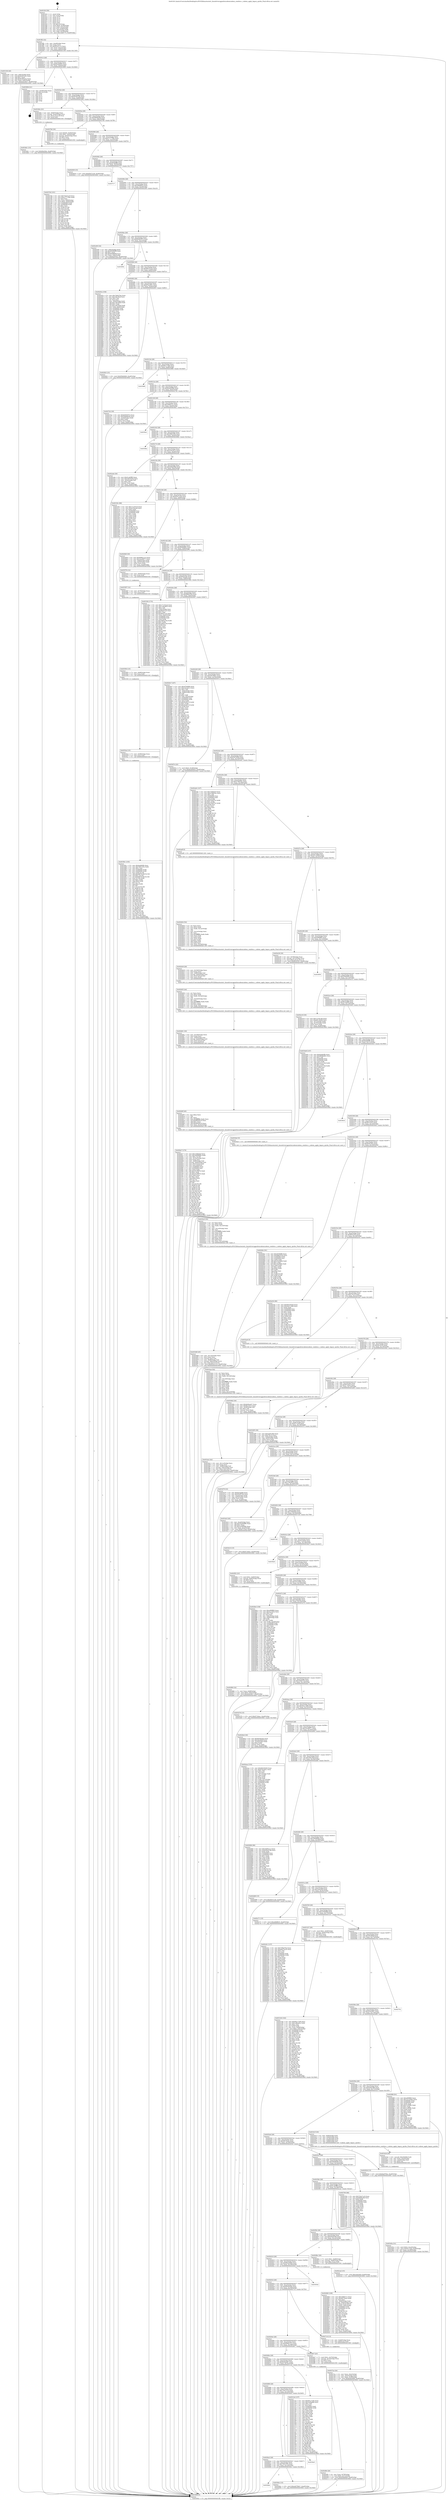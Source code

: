 digraph "0x401fc0" {
  label = "0x401fc0 (/mnt/c/Users/mathe/Desktop/tcc/POCII/binaries/extr_linuxdriversgpudrmradeonradeon_combios.c_radeon_apply_legacy_quirks_Final-ollvm.out::main(0))"
  labelloc = "t"
  node[shape=record]

  Entry [label="",width=0.3,height=0.3,shape=circle,fillcolor=black,style=filled]
  "0x401ff2" [label="{
     0x401ff2 [32]\l
     | [instrs]\l
     &nbsp;&nbsp;0x401ff2 \<+6\>: mov -0xa8(%rbp),%eax\l
     &nbsp;&nbsp;0x401ff8 \<+2\>: mov %eax,%ecx\l
     &nbsp;&nbsp;0x401ffa \<+6\>: sub $0x85221c33,%ecx\l
     &nbsp;&nbsp;0x402000 \<+6\>: mov %eax,-0xac(%rbp)\l
     &nbsp;&nbsp;0x402006 \<+6\>: mov %ecx,-0xb0(%rbp)\l
     &nbsp;&nbsp;0x40200c \<+6\>: je 0000000000403106 \<main+0x1146\>\l
  }"]
  "0x403106" [label="{
     0x403106 [40]\l
     | [instrs]\l
     &nbsp;&nbsp;0x403106 \<+6\>: mov -0x8c(%rbp),%eax\l
     &nbsp;&nbsp;0x40310c \<+5\>: sub $0x8c093a22,%eax\l
     &nbsp;&nbsp;0x403111 \<+3\>: add $0x1,%eax\l
     &nbsp;&nbsp;0x403114 \<+5\>: add $0x8c093a22,%eax\l
     &nbsp;&nbsp;0x403119 \<+6\>: mov %eax,-0x8c(%rbp)\l
     &nbsp;&nbsp;0x40311f \<+10\>: movl $0x424c0dc7,-0xa8(%rbp)\l
     &nbsp;&nbsp;0x403129 \<+5\>: jmp 000000000040390d \<main+0x194d\>\l
  }"]
  "0x402012" [label="{
     0x402012 [28]\l
     | [instrs]\l
     &nbsp;&nbsp;0x402012 \<+5\>: jmp 0000000000402017 \<main+0x57\>\l
     &nbsp;&nbsp;0x402017 \<+6\>: mov -0xac(%rbp),%eax\l
     &nbsp;&nbsp;0x40201d \<+5\>: sub $0x8ce00625,%eax\l
     &nbsp;&nbsp;0x402022 \<+6\>: mov %eax,-0xb4(%rbp)\l
     &nbsp;&nbsp;0x402028 \<+6\>: je 0000000000403694 \<main+0x16d4\>\l
  }"]
  Exit [label="",width=0.3,height=0.3,shape=circle,fillcolor=black,style=filled,peripheries=2]
  "0x403694" [label="{
     0x403694 [21]\l
     | [instrs]\l
     &nbsp;&nbsp;0x403694 \<+3\>: mov -0x38(%rbp),%eax\l
     &nbsp;&nbsp;0x403697 \<+7\>: add $0x1c8,%rsp\l
     &nbsp;&nbsp;0x40369e \<+1\>: pop %rbx\l
     &nbsp;&nbsp;0x40369f \<+2\>: pop %r12\l
     &nbsp;&nbsp;0x4036a1 \<+2\>: pop %r13\l
     &nbsp;&nbsp;0x4036a3 \<+2\>: pop %r14\l
     &nbsp;&nbsp;0x4036a5 \<+2\>: pop %r15\l
     &nbsp;&nbsp;0x4036a7 \<+1\>: pop %rbp\l
     &nbsp;&nbsp;0x4036a8 \<+1\>: ret\l
  }"]
  "0x40202e" [label="{
     0x40202e [28]\l
     | [instrs]\l
     &nbsp;&nbsp;0x40202e \<+5\>: jmp 0000000000402033 \<main+0x73\>\l
     &nbsp;&nbsp;0x402033 \<+6\>: mov -0xac(%rbp),%eax\l
     &nbsp;&nbsp;0x402039 \<+5\>: sub $0x953f57d0,%eax\l
     &nbsp;&nbsp;0x40203e \<+6\>: mov %eax,-0xb8(%rbp)\l
     &nbsp;&nbsp;0x402044 \<+6\>: je 000000000040349a \<main+0x14da\>\l
  }"]
  "0x4026be" [label="{
     0x4026be\l
  }", style=dashed]
  "0x40349a" [label="{
     0x40349a [23]\l
     | [instrs]\l
     &nbsp;&nbsp;0x40349a \<+4\>: mov -0x60(%rbp),%rax\l
     &nbsp;&nbsp;0x40349e \<+7\>: movslq -0xa4(%rbp),%rcx\l
     &nbsp;&nbsp;0x4034a5 \<+4\>: mov (%rax,%rcx,8),%rax\l
     &nbsp;&nbsp;0x4034a9 \<+3\>: mov %rax,%rdi\l
     &nbsp;&nbsp;0x4034ac \<+5\>: call 0000000000401030 \<free@plt\>\l
     | [calls]\l
     &nbsp;&nbsp;0x401030 \{1\} (unknown)\l
  }"]
  "0x40204a" [label="{
     0x40204a [28]\l
     | [instrs]\l
     &nbsp;&nbsp;0x40204a \<+5\>: jmp 000000000040204f \<main+0x8f\>\l
     &nbsp;&nbsp;0x40204f \<+6\>: mov -0xac(%rbp),%eax\l
     &nbsp;&nbsp;0x402055 \<+5\>: sub $0x9b6fea9d,%eax\l
     &nbsp;&nbsp;0x40205a \<+6\>: mov %eax,-0xbc(%rbp)\l
     &nbsp;&nbsp;0x402060 \<+6\>: je 00000000004027b6 \<main+0x7f6\>\l
  }"]
  "0x40364c" [label="{
     0x40364c [15]\l
     | [instrs]\l
     &nbsp;&nbsp;0x40364c \<+10\>: movl $0xe4079be7,-0xa8(%rbp)\l
     &nbsp;&nbsp;0x403656 \<+5\>: jmp 000000000040390d \<main+0x194d\>\l
  }"]
  "0x4027b6" [label="{
     0x4027b6 [30]\l
     | [instrs]\l
     &nbsp;&nbsp;0x4027b6 \<+7\>: movl $0x64,-0x50(%rbp)\l
     &nbsp;&nbsp;0x4027bd \<+7\>: movl $0x1,-0x54(%rbp)\l
     &nbsp;&nbsp;0x4027c4 \<+4\>: movslq -0x54(%rbp),%rax\l
     &nbsp;&nbsp;0x4027c8 \<+4\>: shl $0x3,%rax\l
     &nbsp;&nbsp;0x4027cc \<+3\>: mov %rax,%rdi\l
     &nbsp;&nbsp;0x4027cf \<+5\>: call 0000000000401050 \<malloc@plt\>\l
     | [calls]\l
     &nbsp;&nbsp;0x401050 \{1\} (unknown)\l
  }"]
  "0x402066" [label="{
     0x402066 [28]\l
     | [instrs]\l
     &nbsp;&nbsp;0x402066 \<+5\>: jmp 000000000040206b \<main+0xab\>\l
     &nbsp;&nbsp;0x40206b \<+6\>: mov -0xac(%rbp),%eax\l
     &nbsp;&nbsp;0x402071 \<+5\>: sub $0xa717759e,%eax\l
     &nbsp;&nbsp;0x402076 \<+6\>: mov %eax,-0xc0(%rbp)\l
     &nbsp;&nbsp;0x40207c \<+6\>: je 0000000000402839 \<main+0x879\>\l
  }"]
  "0x4026a2" [label="{
     0x4026a2 [28]\l
     | [instrs]\l
     &nbsp;&nbsp;0x4026a2 \<+5\>: jmp 00000000004026a7 \<main+0x6e7\>\l
     &nbsp;&nbsp;0x4026a7 \<+6\>: mov -0xac(%rbp),%eax\l
     &nbsp;&nbsp;0x4026ad \<+5\>: sub $0x7df3155a,%eax\l
     &nbsp;&nbsp;0x4026b2 \<+6\>: mov %eax,-0x1a4(%rbp)\l
     &nbsp;&nbsp;0x4026b8 \<+6\>: je 000000000040364c \<main+0x168c\>\l
  }"]
  "0x402839" [label="{
     0x402839 [15]\l
     | [instrs]\l
     &nbsp;&nbsp;0x402839 \<+10\>: movl $0xd547cca6,-0xa8(%rbp)\l
     &nbsp;&nbsp;0x402843 \<+5\>: jmp 000000000040390d \<main+0x194d\>\l
  }"]
  "0x402082" [label="{
     0x402082 [28]\l
     | [instrs]\l
     &nbsp;&nbsp;0x402082 \<+5\>: jmp 0000000000402087 \<main+0xc7\>\l
     &nbsp;&nbsp;0x402087 \<+6\>: mov -0xac(%rbp),%eax\l
     &nbsp;&nbsp;0x40208d \<+5\>: sub $0xaf7d08f6,%eax\l
     &nbsp;&nbsp;0x402092 \<+6\>: mov %eax,-0xc4(%rbp)\l
     &nbsp;&nbsp;0x402098 \<+6\>: je 0000000000403717 \<main+0x1757\>\l
  }"]
  "0x4036a9" [label="{
     0x4036a9\l
  }", style=dashed]
  "0x403717" [label="{
     0x403717\l
  }", style=dashed]
  "0x40209e" [label="{
     0x40209e [28]\l
     | [instrs]\l
     &nbsp;&nbsp;0x40209e \<+5\>: jmp 00000000004020a3 \<main+0xe3\>\l
     &nbsp;&nbsp;0x4020a3 \<+6\>: mov -0xac(%rbp),%eax\l
     &nbsp;&nbsp;0x4020a9 \<+5\>: sub $0xafdd88c5,%eax\l
     &nbsp;&nbsp;0x4020ae \<+6\>: mov %eax,-0xc8(%rbp)\l
     &nbsp;&nbsp;0x4020b4 \<+6\>: je 0000000000402c80 \<main+0xcc0\>\l
  }"]
  "0x4035b1" [label="{
     0x4035b1 [155]\l
     | [instrs]\l
     &nbsp;&nbsp;0x4035b1 \<+5\>: mov $0xfad460fb,%ecx\l
     &nbsp;&nbsp;0x4035b6 \<+5\>: mov $0x7df3155a,%edx\l
     &nbsp;&nbsp;0x4035bb \<+3\>: mov $0x1,%sil\l
     &nbsp;&nbsp;0x4035be \<+8\>: mov 0x406060,%r8d\l
     &nbsp;&nbsp;0x4035c6 \<+8\>: mov 0x406068,%r9d\l
     &nbsp;&nbsp;0x4035ce \<+3\>: mov %r8d,%r10d\l
     &nbsp;&nbsp;0x4035d1 \<+7\>: add $0xbd67d18d,%r10d\l
     &nbsp;&nbsp;0x4035d8 \<+4\>: sub $0x1,%r10d\l
     &nbsp;&nbsp;0x4035dc \<+7\>: sub $0xbd67d18d,%r10d\l
     &nbsp;&nbsp;0x4035e3 \<+4\>: imul %r10d,%r8d\l
     &nbsp;&nbsp;0x4035e7 \<+4\>: and $0x1,%r8d\l
     &nbsp;&nbsp;0x4035eb \<+4\>: cmp $0x0,%r8d\l
     &nbsp;&nbsp;0x4035ef \<+4\>: sete %r11b\l
     &nbsp;&nbsp;0x4035f3 \<+4\>: cmp $0xa,%r9d\l
     &nbsp;&nbsp;0x4035f7 \<+3\>: setl %bl\l
     &nbsp;&nbsp;0x4035fa \<+3\>: mov %r11b,%r14b\l
     &nbsp;&nbsp;0x4035fd \<+4\>: xor $0xff,%r14b\l
     &nbsp;&nbsp;0x403601 \<+3\>: mov %bl,%r15b\l
     &nbsp;&nbsp;0x403604 \<+4\>: xor $0xff,%r15b\l
     &nbsp;&nbsp;0x403608 \<+4\>: xor $0x0,%sil\l
     &nbsp;&nbsp;0x40360c \<+3\>: mov %r14b,%r12b\l
     &nbsp;&nbsp;0x40360f \<+4\>: and $0x0,%r12b\l
     &nbsp;&nbsp;0x403613 \<+3\>: and %sil,%r11b\l
     &nbsp;&nbsp;0x403616 \<+3\>: mov %r15b,%r13b\l
     &nbsp;&nbsp;0x403619 \<+4\>: and $0x0,%r13b\l
     &nbsp;&nbsp;0x40361d \<+3\>: and %sil,%bl\l
     &nbsp;&nbsp;0x403620 \<+3\>: or %r11b,%r12b\l
     &nbsp;&nbsp;0x403623 \<+3\>: or %bl,%r13b\l
     &nbsp;&nbsp;0x403626 \<+3\>: xor %r13b,%r12b\l
     &nbsp;&nbsp;0x403629 \<+3\>: or %r15b,%r14b\l
     &nbsp;&nbsp;0x40362c \<+4\>: xor $0xff,%r14b\l
     &nbsp;&nbsp;0x403630 \<+4\>: or $0x0,%sil\l
     &nbsp;&nbsp;0x403634 \<+3\>: and %sil,%r14b\l
     &nbsp;&nbsp;0x403637 \<+3\>: or %r14b,%r12b\l
     &nbsp;&nbsp;0x40363a \<+4\>: test $0x1,%r12b\l
     &nbsp;&nbsp;0x40363e \<+3\>: cmovne %edx,%ecx\l
     &nbsp;&nbsp;0x403641 \<+6\>: mov %ecx,-0xa8(%rbp)\l
     &nbsp;&nbsp;0x403647 \<+5\>: jmp 000000000040390d \<main+0x194d\>\l
  }"]
  "0x402c80" [label="{
     0x402c80 [34]\l
     | [instrs]\l
     &nbsp;&nbsp;0x402c80 \<+3\>: mov -0x6c(%rbp),%eax\l
     &nbsp;&nbsp;0x402c83 \<+5\>: sub $0x6559b69f,%eax\l
     &nbsp;&nbsp;0x402c88 \<+3\>: add $0x1,%eax\l
     &nbsp;&nbsp;0x402c8b \<+5\>: add $0x6559b69f,%eax\l
     &nbsp;&nbsp;0x402c90 \<+3\>: mov %eax,-0x6c(%rbp)\l
     &nbsp;&nbsp;0x402c93 \<+10\>: movl $0xfea6782a,-0xa8(%rbp)\l
     &nbsp;&nbsp;0x402c9d \<+5\>: jmp 000000000040390d \<main+0x194d\>\l
  }"]
  "0x4020ba" [label="{
     0x4020ba [28]\l
     | [instrs]\l
     &nbsp;&nbsp;0x4020ba \<+5\>: jmp 00000000004020bf \<main+0xff\>\l
     &nbsp;&nbsp;0x4020bf \<+6\>: mov -0xac(%rbp),%eax\l
     &nbsp;&nbsp;0x4020c5 \<+5\>: sub $0xb0083874,%eax\l
     &nbsp;&nbsp;0x4020ca \<+6\>: mov %eax,-0xcc(%rbp)\l
     &nbsp;&nbsp;0x4020d0 \<+6\>: je 000000000040365b \<main+0x169b\>\l
  }"]
  "0x4035a2" [label="{
     0x4035a2 [15]\l
     | [instrs]\l
     &nbsp;&nbsp;0x4035a2 \<+7\>: mov -0x98(%rbp),%rax\l
     &nbsp;&nbsp;0x4035a9 \<+3\>: mov %rax,%rdi\l
     &nbsp;&nbsp;0x4035ac \<+5\>: call 0000000000401030 \<free@plt\>\l
     | [calls]\l
     &nbsp;&nbsp;0x401030 \{1\} (unknown)\l
  }"]
  "0x40365b" [label="{
     0x40365b\l
  }", style=dashed]
  "0x4020d6" [label="{
     0x4020d6 [28]\l
     | [instrs]\l
     &nbsp;&nbsp;0x4020d6 \<+5\>: jmp 00000000004020db \<main+0x11b\>\l
     &nbsp;&nbsp;0x4020db \<+6\>: mov -0xac(%rbp),%eax\l
     &nbsp;&nbsp;0x4020e1 \<+5\>: sub $0xb6e75c25,%eax\l
     &nbsp;&nbsp;0x4020e6 \<+6\>: mov %eax,-0xd0(%rbp)\l
     &nbsp;&nbsp;0x4020ec \<+6\>: je 0000000000402d3a \<main+0xd7a\>\l
  }"]
  "0x403593" [label="{
     0x403593 [15]\l
     | [instrs]\l
     &nbsp;&nbsp;0x403593 \<+7\>: mov -0x88(%rbp),%rax\l
     &nbsp;&nbsp;0x40359a \<+3\>: mov %rax,%rdi\l
     &nbsp;&nbsp;0x40359d \<+5\>: call 0000000000401030 \<free@plt\>\l
     | [calls]\l
     &nbsp;&nbsp;0x401030 \{1\} (unknown)\l
  }"]
  "0x402d3a" [label="{
     0x402d3a [158]\l
     | [instrs]\l
     &nbsp;&nbsp;0x402d3a \<+5\>: mov $0x7df427b4,%eax\l
     &nbsp;&nbsp;0x402d3f \<+5\>: mov $0x34b1f5af,%ecx\l
     &nbsp;&nbsp;0x402d44 \<+2\>: mov $0x1,%dl\l
     &nbsp;&nbsp;0x402d46 \<+2\>: xor %esi,%esi\l
     &nbsp;&nbsp;0x402d48 \<+3\>: mov -0x64(%rbp),%edi\l
     &nbsp;&nbsp;0x402d4b \<+6\>: add $0x148c582d,%edi\l
     &nbsp;&nbsp;0x402d51 \<+3\>: add $0x1,%edi\l
     &nbsp;&nbsp;0x402d54 \<+6\>: sub $0x148c582d,%edi\l
     &nbsp;&nbsp;0x402d5a \<+3\>: mov %edi,-0x64(%rbp)\l
     &nbsp;&nbsp;0x402d5d \<+7\>: mov 0x406060,%edi\l
     &nbsp;&nbsp;0x402d64 \<+8\>: mov 0x406068,%r8d\l
     &nbsp;&nbsp;0x402d6c \<+3\>: sub $0x1,%esi\l
     &nbsp;&nbsp;0x402d6f \<+3\>: mov %edi,%r9d\l
     &nbsp;&nbsp;0x402d72 \<+3\>: add %esi,%r9d\l
     &nbsp;&nbsp;0x402d75 \<+4\>: imul %r9d,%edi\l
     &nbsp;&nbsp;0x402d79 \<+3\>: and $0x1,%edi\l
     &nbsp;&nbsp;0x402d7c \<+3\>: cmp $0x0,%edi\l
     &nbsp;&nbsp;0x402d7f \<+4\>: sete %r10b\l
     &nbsp;&nbsp;0x402d83 \<+4\>: cmp $0xa,%r8d\l
     &nbsp;&nbsp;0x402d87 \<+4\>: setl %r11b\l
     &nbsp;&nbsp;0x402d8b \<+3\>: mov %r10b,%bl\l
     &nbsp;&nbsp;0x402d8e \<+3\>: xor $0xff,%bl\l
     &nbsp;&nbsp;0x402d91 \<+3\>: mov %r11b,%r14b\l
     &nbsp;&nbsp;0x402d94 \<+4\>: xor $0xff,%r14b\l
     &nbsp;&nbsp;0x402d98 \<+3\>: xor $0x1,%dl\l
     &nbsp;&nbsp;0x402d9b \<+3\>: mov %bl,%r15b\l
     &nbsp;&nbsp;0x402d9e \<+4\>: and $0xff,%r15b\l
     &nbsp;&nbsp;0x402da2 \<+3\>: and %dl,%r10b\l
     &nbsp;&nbsp;0x402da5 \<+3\>: mov %r14b,%r12b\l
     &nbsp;&nbsp;0x402da8 \<+4\>: and $0xff,%r12b\l
     &nbsp;&nbsp;0x402dac \<+3\>: and %dl,%r11b\l
     &nbsp;&nbsp;0x402daf \<+3\>: or %r10b,%r15b\l
     &nbsp;&nbsp;0x402db2 \<+3\>: or %r11b,%r12b\l
     &nbsp;&nbsp;0x402db5 \<+3\>: xor %r12b,%r15b\l
     &nbsp;&nbsp;0x402db8 \<+3\>: or %r14b,%bl\l
     &nbsp;&nbsp;0x402dbb \<+3\>: xor $0xff,%bl\l
     &nbsp;&nbsp;0x402dbe \<+3\>: or $0x1,%dl\l
     &nbsp;&nbsp;0x402dc1 \<+2\>: and %dl,%bl\l
     &nbsp;&nbsp;0x402dc3 \<+3\>: or %bl,%r15b\l
     &nbsp;&nbsp;0x402dc6 \<+4\>: test $0x1,%r15b\l
     &nbsp;&nbsp;0x402dca \<+3\>: cmovne %ecx,%eax\l
     &nbsp;&nbsp;0x402dcd \<+6\>: mov %eax,-0xa8(%rbp)\l
     &nbsp;&nbsp;0x402dd3 \<+5\>: jmp 000000000040390d \<main+0x194d\>\l
  }"]
  "0x4020f2" [label="{
     0x4020f2 [28]\l
     | [instrs]\l
     &nbsp;&nbsp;0x4020f2 \<+5\>: jmp 00000000004020f7 \<main+0x137\>\l
     &nbsp;&nbsp;0x4020f7 \<+6\>: mov -0xac(%rbp),%eax\l
     &nbsp;&nbsp;0x4020fd \<+5\>: sub $0xb7ba36c1,%eax\l
     &nbsp;&nbsp;0x402102 \<+6\>: mov %eax,-0xd4(%rbp)\l
     &nbsp;&nbsp;0x402108 \<+6\>: je 0000000000402f43 \<main+0xf83\>\l
  }"]
  "0x403587" [label="{
     0x403587 [12]\l
     | [instrs]\l
     &nbsp;&nbsp;0x403587 \<+4\>: mov -0x78(%rbp),%rax\l
     &nbsp;&nbsp;0x40358b \<+3\>: mov %rax,%rdi\l
     &nbsp;&nbsp;0x40358e \<+5\>: call 0000000000401030 \<free@plt\>\l
     | [calls]\l
     &nbsp;&nbsp;0x401030 \{1\} (unknown)\l
  }"]
  "0x402f43" [label="{
     0x402f43 [15]\l
     | [instrs]\l
     &nbsp;&nbsp;0x402f43 \<+10\>: movl $0xf39e9d49,-0xa8(%rbp)\l
     &nbsp;&nbsp;0x402f4d \<+5\>: jmp 000000000040390d \<main+0x194d\>\l
  }"]
  "0x40210e" [label="{
     0x40210e [28]\l
     | [instrs]\l
     &nbsp;&nbsp;0x40210e \<+5\>: jmp 0000000000402113 \<main+0x153\>\l
     &nbsp;&nbsp;0x402113 \<+6\>: mov -0xac(%rbp),%eax\l
     &nbsp;&nbsp;0x402119 \<+5\>: sub $0xb9c17c80,%eax\l
     &nbsp;&nbsp;0x40211e \<+6\>: mov %eax,-0xd8(%rbp)\l
     &nbsp;&nbsp;0x402124 \<+6\>: je 0000000000403868 \<main+0x18a8\>\l
  }"]
  "0x4034b1" [label="{
     0x4034b1 [15]\l
     | [instrs]\l
     &nbsp;&nbsp;0x4034b1 \<+10\>: movl $0xfda02be,-0xa8(%rbp)\l
     &nbsp;&nbsp;0x4034bb \<+5\>: jmp 000000000040390d \<main+0x194d\>\l
  }"]
  "0x403868" [label="{
     0x403868\l
  }", style=dashed]
  "0x40212a" [label="{
     0x40212a [28]\l
     | [instrs]\l
     &nbsp;&nbsp;0x40212a \<+5\>: jmp 000000000040212f \<main+0x16f\>\l
     &nbsp;&nbsp;0x40212f \<+6\>: mov -0xac(%rbp),%eax\l
     &nbsp;&nbsp;0x402135 \<+5\>: sub $0xbe4d368d,%eax\l
     &nbsp;&nbsp;0x40213a \<+6\>: mov %eax,-0xdc(%rbp)\l
     &nbsp;&nbsp;0x402140 \<+6\>: je 0000000000402742 \<main+0x782\>\l
  }"]
  "0x40345a" [label="{
     0x40345a [31]\l
     | [instrs]\l
     &nbsp;&nbsp;0x40345a \<+10\>: movl $0x0,-0xa4(%rbp)\l
     &nbsp;&nbsp;0x403464 \<+10\>: movl $0x87c1baf,-0xa8(%rbp)\l
     &nbsp;&nbsp;0x40346e \<+6\>: mov %eax,-0x1d0(%rbp)\l
     &nbsp;&nbsp;0x403474 \<+5\>: jmp 000000000040390d \<main+0x194d\>\l
  }"]
  "0x402742" [label="{
     0x402742 [30]\l
     | [instrs]\l
     &nbsp;&nbsp;0x402742 \<+5\>: mov $0xb0083874,%eax\l
     &nbsp;&nbsp;0x402747 \<+5\>: mov $0x54b68e59,%ecx\l
     &nbsp;&nbsp;0x40274c \<+3\>: mov -0x30(%rbp),%edx\l
     &nbsp;&nbsp;0x40274f \<+3\>: cmp $0x0,%edx\l
     &nbsp;&nbsp;0x402752 \<+3\>: cmove %ecx,%eax\l
     &nbsp;&nbsp;0x402755 \<+6\>: mov %eax,-0xa8(%rbp)\l
     &nbsp;&nbsp;0x40275b \<+5\>: jmp 000000000040390d \<main+0x194d\>\l
  }"]
  "0x402146" [label="{
     0x402146 [28]\l
     | [instrs]\l
     &nbsp;&nbsp;0x402146 \<+5\>: jmp 000000000040214b \<main+0x18b\>\l
     &nbsp;&nbsp;0x40214b \<+6\>: mov -0xac(%rbp),%eax\l
     &nbsp;&nbsp;0x402151 \<+5\>: sub $0xc6d921cc,%eax\l
     &nbsp;&nbsp;0x402156 \<+6\>: mov %eax,-0xe0(%rbp)\l
     &nbsp;&nbsp;0x40215c \<+6\>: je 00000000004036e1 \<main+0x1721\>\l
  }"]
  "0x40343d" [label="{
     0x40343d [29]\l
     | [instrs]\l
     &nbsp;&nbsp;0x40343d \<+10\>: movabs $0x4040b6,%rdi\l
     &nbsp;&nbsp;0x403447 \<+6\>: mov %eax,-0xa0(%rbp)\l
     &nbsp;&nbsp;0x40344d \<+6\>: mov -0xa0(%rbp),%esi\l
     &nbsp;&nbsp;0x403453 \<+2\>: mov $0x0,%al\l
     &nbsp;&nbsp;0x403455 \<+5\>: call 0000000000401040 \<printf@plt\>\l
     | [calls]\l
     &nbsp;&nbsp;0x401040 \{1\} (unknown)\l
  }"]
  "0x4036e1" [label="{
     0x4036e1\l
  }", style=dashed]
  "0x402162" [label="{
     0x402162 [28]\l
     | [instrs]\l
     &nbsp;&nbsp;0x402162 \<+5\>: jmp 0000000000402167 \<main+0x1a7\>\l
     &nbsp;&nbsp;0x402167 \<+6\>: mov -0xac(%rbp),%eax\l
     &nbsp;&nbsp;0x40216d \<+5\>: sub $0xc8fd1402,%eax\l
     &nbsp;&nbsp;0x402172 \<+6\>: mov %eax,-0xe4(%rbp)\l
     &nbsp;&nbsp;0x402178 \<+6\>: je 000000000040366a \<main+0x16aa\>\l
  }"]
  "0x4032e2" [label="{
     0x4032e2 [42]\l
     | [instrs]\l
     &nbsp;&nbsp;0x4032e2 \<+6\>: mov -0x1cc(%rbp),%ecx\l
     &nbsp;&nbsp;0x4032e8 \<+3\>: imul %eax,%ecx\l
     &nbsp;&nbsp;0x4032eb \<+7\>: mov -0x98(%rbp),%r8\l
     &nbsp;&nbsp;0x4032f2 \<+7\>: movslq -0x9c(%rbp),%r9\l
     &nbsp;&nbsp;0x4032f9 \<+4\>: mov %ecx,(%r8,%r9,4)\l
     &nbsp;&nbsp;0x4032fd \<+10\>: movl $0xcd0ee5bd,-0xa8(%rbp)\l
     &nbsp;&nbsp;0x403307 \<+5\>: jmp 000000000040390d \<main+0x194d\>\l
  }"]
  "0x40366a" [label="{
     0x40366a\l
  }", style=dashed]
  "0x40217e" [label="{
     0x40217e [28]\l
     | [instrs]\l
     &nbsp;&nbsp;0x40217e \<+5\>: jmp 0000000000402183 \<main+0x1c3\>\l
     &nbsp;&nbsp;0x402183 \<+6\>: mov -0xac(%rbp),%eax\l
     &nbsp;&nbsp;0x402189 \<+5\>: sub $0xcc6c2613,%eax\l
     &nbsp;&nbsp;0x40218e \<+6\>: mov %eax,-0xe8(%rbp)\l
     &nbsp;&nbsp;0x402194 \<+6\>: je 0000000000402a4e \<main+0xa8e\>\l
  }"]
  "0x4032ae" [label="{
     0x4032ae [52]\l
     | [instrs]\l
     &nbsp;&nbsp;0x4032ae \<+2\>: xor %ecx,%ecx\l
     &nbsp;&nbsp;0x4032b0 \<+5\>: mov $0x2,%edx\l
     &nbsp;&nbsp;0x4032b5 \<+6\>: mov %edx,-0x1c8(%rbp)\l
     &nbsp;&nbsp;0x4032bb \<+1\>: cltd\l
     &nbsp;&nbsp;0x4032bc \<+6\>: mov -0x1c8(%rbp),%esi\l
     &nbsp;&nbsp;0x4032c2 \<+2\>: idiv %esi\l
     &nbsp;&nbsp;0x4032c4 \<+6\>: imul $0xfffffffe,%edx,%edx\l
     &nbsp;&nbsp;0x4032ca \<+2\>: mov %ecx,%edi\l
     &nbsp;&nbsp;0x4032cc \<+2\>: sub %edx,%edi\l
     &nbsp;&nbsp;0x4032ce \<+2\>: mov %ecx,%edx\l
     &nbsp;&nbsp;0x4032d0 \<+3\>: sub $0x1,%edx\l
     &nbsp;&nbsp;0x4032d3 \<+2\>: add %edx,%edi\l
     &nbsp;&nbsp;0x4032d5 \<+2\>: sub %edi,%ecx\l
     &nbsp;&nbsp;0x4032d7 \<+6\>: mov %ecx,-0x1cc(%rbp)\l
     &nbsp;&nbsp;0x4032dd \<+5\>: call 0000000000401160 \<next_i\>\l
     | [calls]\l
     &nbsp;&nbsp;0x401160 \{1\} (/mnt/c/Users/mathe/Desktop/tcc/POCII/binaries/extr_linuxdriversgpudrmradeonradeon_combios.c_radeon_apply_legacy_quirks_Final-ollvm.out::next_i)\l
  }"]
  "0x402a4e" [label="{
     0x402a4e [30]\l
     | [instrs]\l
     &nbsp;&nbsp;0x402a4e \<+5\>: mov $0x61a65ff9,%eax\l
     &nbsp;&nbsp;0x402a53 \<+5\>: mov $0xe587920d,%ecx\l
     &nbsp;&nbsp;0x402a58 \<+3\>: mov -0x2a(%rbp),%dl\l
     &nbsp;&nbsp;0x402a5b \<+3\>: test $0x1,%dl\l
     &nbsp;&nbsp;0x402a5e \<+3\>: cmovne %ecx,%eax\l
     &nbsp;&nbsp;0x402a61 \<+6\>: mov %eax,-0xa8(%rbp)\l
     &nbsp;&nbsp;0x402a67 \<+5\>: jmp 000000000040390d \<main+0x194d\>\l
  }"]
  "0x40219a" [label="{
     0x40219a [28]\l
     | [instrs]\l
     &nbsp;&nbsp;0x40219a \<+5\>: jmp 000000000040219f \<main+0x1df\>\l
     &nbsp;&nbsp;0x40219f \<+6\>: mov -0xac(%rbp),%eax\l
     &nbsp;&nbsp;0x4021a5 \<+5\>: sub $0xcd0ee5bd,%eax\l
     &nbsp;&nbsp;0x4021aa \<+6\>: mov %eax,-0xec(%rbp)\l
     &nbsp;&nbsp;0x4021b0 \<+6\>: je 000000000040330c \<main+0x134c\>\l
  }"]
  "0x4031d4" [label="{
     0x4031d4 [162]\l
     | [instrs]\l
     &nbsp;&nbsp;0x4031d4 \<+5\>: mov $0xb9c17c80,%ecx\l
     &nbsp;&nbsp;0x4031d9 \<+5\>: mov $0x1efba92e,%edx\l
     &nbsp;&nbsp;0x4031de \<+3\>: mov $0x1,%sil\l
     &nbsp;&nbsp;0x4031e1 \<+3\>: xor %r8d,%r8d\l
     &nbsp;&nbsp;0x4031e4 \<+7\>: mov %rax,-0x98(%rbp)\l
     &nbsp;&nbsp;0x4031eb \<+10\>: movl $0x0,-0x9c(%rbp)\l
     &nbsp;&nbsp;0x4031f5 \<+8\>: mov 0x406060,%r9d\l
     &nbsp;&nbsp;0x4031fd \<+8\>: mov 0x406068,%r10d\l
     &nbsp;&nbsp;0x403205 \<+4\>: sub $0x1,%r8d\l
     &nbsp;&nbsp;0x403209 \<+3\>: mov %r9d,%r11d\l
     &nbsp;&nbsp;0x40320c \<+3\>: add %r8d,%r11d\l
     &nbsp;&nbsp;0x40320f \<+4\>: imul %r11d,%r9d\l
     &nbsp;&nbsp;0x403213 \<+4\>: and $0x1,%r9d\l
     &nbsp;&nbsp;0x403217 \<+4\>: cmp $0x0,%r9d\l
     &nbsp;&nbsp;0x40321b \<+3\>: sete %bl\l
     &nbsp;&nbsp;0x40321e \<+4\>: cmp $0xa,%r10d\l
     &nbsp;&nbsp;0x403222 \<+4\>: setl %r14b\l
     &nbsp;&nbsp;0x403226 \<+3\>: mov %bl,%r15b\l
     &nbsp;&nbsp;0x403229 \<+4\>: xor $0xff,%r15b\l
     &nbsp;&nbsp;0x40322d \<+3\>: mov %r14b,%r12b\l
     &nbsp;&nbsp;0x403230 \<+4\>: xor $0xff,%r12b\l
     &nbsp;&nbsp;0x403234 \<+4\>: xor $0x1,%sil\l
     &nbsp;&nbsp;0x403238 \<+3\>: mov %r15b,%r13b\l
     &nbsp;&nbsp;0x40323b \<+4\>: and $0xff,%r13b\l
     &nbsp;&nbsp;0x40323f \<+3\>: and %sil,%bl\l
     &nbsp;&nbsp;0x403242 \<+3\>: mov %r12b,%al\l
     &nbsp;&nbsp;0x403245 \<+2\>: and $0xff,%al\l
     &nbsp;&nbsp;0x403247 \<+3\>: and %sil,%r14b\l
     &nbsp;&nbsp;0x40324a \<+3\>: or %bl,%r13b\l
     &nbsp;&nbsp;0x40324d \<+3\>: or %r14b,%al\l
     &nbsp;&nbsp;0x403250 \<+3\>: xor %al,%r13b\l
     &nbsp;&nbsp;0x403253 \<+3\>: or %r12b,%r15b\l
     &nbsp;&nbsp;0x403256 \<+4\>: xor $0xff,%r15b\l
     &nbsp;&nbsp;0x40325a \<+4\>: or $0x1,%sil\l
     &nbsp;&nbsp;0x40325e \<+3\>: and %sil,%r15b\l
     &nbsp;&nbsp;0x403261 \<+3\>: or %r15b,%r13b\l
     &nbsp;&nbsp;0x403264 \<+4\>: test $0x1,%r13b\l
     &nbsp;&nbsp;0x403268 \<+3\>: cmovne %edx,%ecx\l
     &nbsp;&nbsp;0x40326b \<+6\>: mov %ecx,-0xa8(%rbp)\l
     &nbsp;&nbsp;0x403271 \<+5\>: jmp 000000000040390d \<main+0x194d\>\l
  }"]
  "0x40330c" [label="{
     0x40330c [86]\l
     | [instrs]\l
     &nbsp;&nbsp;0x40330c \<+5\>: mov $0x17125ccb,%eax\l
     &nbsp;&nbsp;0x403311 \<+5\>: mov $0xd7f2eceb,%ecx\l
     &nbsp;&nbsp;0x403316 \<+2\>: xor %edx,%edx\l
     &nbsp;&nbsp;0x403318 \<+7\>: mov 0x406060,%esi\l
     &nbsp;&nbsp;0x40331f \<+7\>: mov 0x406068,%edi\l
     &nbsp;&nbsp;0x403326 \<+3\>: sub $0x1,%edx\l
     &nbsp;&nbsp;0x403329 \<+3\>: mov %esi,%r8d\l
     &nbsp;&nbsp;0x40332c \<+3\>: add %edx,%r8d\l
     &nbsp;&nbsp;0x40332f \<+4\>: imul %r8d,%esi\l
     &nbsp;&nbsp;0x403333 \<+3\>: and $0x1,%esi\l
     &nbsp;&nbsp;0x403336 \<+3\>: cmp $0x0,%esi\l
     &nbsp;&nbsp;0x403339 \<+4\>: sete %r9b\l
     &nbsp;&nbsp;0x40333d \<+3\>: cmp $0xa,%edi\l
     &nbsp;&nbsp;0x403340 \<+4\>: setl %r10b\l
     &nbsp;&nbsp;0x403344 \<+3\>: mov %r9b,%r11b\l
     &nbsp;&nbsp;0x403347 \<+3\>: and %r10b,%r11b\l
     &nbsp;&nbsp;0x40334a \<+3\>: xor %r10b,%r9b\l
     &nbsp;&nbsp;0x40334d \<+3\>: or %r9b,%r11b\l
     &nbsp;&nbsp;0x403350 \<+4\>: test $0x1,%r11b\l
     &nbsp;&nbsp;0x403354 \<+3\>: cmovne %ecx,%eax\l
     &nbsp;&nbsp;0x403357 \<+6\>: mov %eax,-0xa8(%rbp)\l
     &nbsp;&nbsp;0x40335d \<+5\>: jmp 000000000040390d \<main+0x194d\>\l
  }"]
  "0x4021b6" [label="{
     0x4021b6 [28]\l
     | [instrs]\l
     &nbsp;&nbsp;0x4021b6 \<+5\>: jmp 00000000004021bb \<main+0x1fb\>\l
     &nbsp;&nbsp;0x4021bb \<+6\>: mov -0xac(%rbp),%eax\l
     &nbsp;&nbsp;0x4021c1 \<+5\>: sub $0xd547cca6,%eax\l
     &nbsp;&nbsp;0x4021c6 \<+6\>: mov %eax,-0xf0(%rbp)\l
     &nbsp;&nbsp;0x4021cc \<+6\>: je 0000000000402848 \<main+0x888\>\l
  }"]
  "0x402686" [label="{
     0x402686 [28]\l
     | [instrs]\l
     &nbsp;&nbsp;0x402686 \<+5\>: jmp 000000000040268b \<main+0x6cb\>\l
     &nbsp;&nbsp;0x40268b \<+6\>: mov -0xac(%rbp),%eax\l
     &nbsp;&nbsp;0x402691 \<+5\>: sub $0x742e7a18,%eax\l
     &nbsp;&nbsp;0x402696 \<+6\>: mov %eax,-0x1a0(%rbp)\l
     &nbsp;&nbsp;0x40269c \<+6\>: je 00000000004036a9 \<main+0x16e9\>\l
  }"]
  "0x402848" [label="{
     0x402848 [30]\l
     | [instrs]\l
     &nbsp;&nbsp;0x402848 \<+5\>: mov $0x69881215,%eax\l
     &nbsp;&nbsp;0x40284d \<+5\>: mov $0x32cd9077,%ecx\l
     &nbsp;&nbsp;0x402852 \<+3\>: mov -0x64(%rbp),%edx\l
     &nbsp;&nbsp;0x402855 \<+3\>: cmp -0x54(%rbp),%edx\l
     &nbsp;&nbsp;0x402858 \<+3\>: cmovl %ecx,%eax\l
     &nbsp;&nbsp;0x40285b \<+6\>: mov %eax,-0xa8(%rbp)\l
     &nbsp;&nbsp;0x402861 \<+5\>: jmp 000000000040390d \<main+0x194d\>\l
  }"]
  "0x4021d2" [label="{
     0x4021d2 [28]\l
     | [instrs]\l
     &nbsp;&nbsp;0x4021d2 \<+5\>: jmp 00000000004021d7 \<main+0x217\>\l
     &nbsp;&nbsp;0x4021d7 \<+6\>: mov -0xac(%rbp),%eax\l
     &nbsp;&nbsp;0x4021dd \<+5\>: sub $0xd606bdb3,%eax\l
     &nbsp;&nbsp;0x4021e2 \<+6\>: mov %eax,-0xf4(%rbp)\l
     &nbsp;&nbsp;0x4021e8 \<+6\>: je 000000000040357b \<main+0x15bb\>\l
  }"]
  "0x40312e" [label="{
     0x40312e [137]\l
     | [instrs]\l
     &nbsp;&nbsp;0x40312e \<+5\>: mov $0xb9c17c80,%eax\l
     &nbsp;&nbsp;0x403133 \<+5\>: mov $0x3cd5ddfd,%ecx\l
     &nbsp;&nbsp;0x403138 \<+2\>: mov $0x1,%dl\l
     &nbsp;&nbsp;0x40313a \<+2\>: xor %esi,%esi\l
     &nbsp;&nbsp;0x40313c \<+7\>: mov 0x406060,%edi\l
     &nbsp;&nbsp;0x403143 \<+8\>: mov 0x406068,%r8d\l
     &nbsp;&nbsp;0x40314b \<+3\>: sub $0x1,%esi\l
     &nbsp;&nbsp;0x40314e \<+3\>: mov %edi,%r9d\l
     &nbsp;&nbsp;0x403151 \<+3\>: add %esi,%r9d\l
     &nbsp;&nbsp;0x403154 \<+4\>: imul %r9d,%edi\l
     &nbsp;&nbsp;0x403158 \<+3\>: and $0x1,%edi\l
     &nbsp;&nbsp;0x40315b \<+3\>: cmp $0x0,%edi\l
     &nbsp;&nbsp;0x40315e \<+4\>: sete %r10b\l
     &nbsp;&nbsp;0x403162 \<+4\>: cmp $0xa,%r8d\l
     &nbsp;&nbsp;0x403166 \<+4\>: setl %r11b\l
     &nbsp;&nbsp;0x40316a \<+3\>: mov %r10b,%bl\l
     &nbsp;&nbsp;0x40316d \<+3\>: xor $0xff,%bl\l
     &nbsp;&nbsp;0x403170 \<+3\>: mov %r11b,%r14b\l
     &nbsp;&nbsp;0x403173 \<+4\>: xor $0xff,%r14b\l
     &nbsp;&nbsp;0x403177 \<+3\>: xor $0x0,%dl\l
     &nbsp;&nbsp;0x40317a \<+3\>: mov %bl,%r15b\l
     &nbsp;&nbsp;0x40317d \<+4\>: and $0x0,%r15b\l
     &nbsp;&nbsp;0x403181 \<+3\>: and %dl,%r10b\l
     &nbsp;&nbsp;0x403184 \<+3\>: mov %r14b,%r12b\l
     &nbsp;&nbsp;0x403187 \<+4\>: and $0x0,%r12b\l
     &nbsp;&nbsp;0x40318b \<+3\>: and %dl,%r11b\l
     &nbsp;&nbsp;0x40318e \<+3\>: or %r10b,%r15b\l
     &nbsp;&nbsp;0x403191 \<+3\>: or %r11b,%r12b\l
     &nbsp;&nbsp;0x403194 \<+3\>: xor %r12b,%r15b\l
     &nbsp;&nbsp;0x403197 \<+3\>: or %r14b,%bl\l
     &nbsp;&nbsp;0x40319a \<+3\>: xor $0xff,%bl\l
     &nbsp;&nbsp;0x40319d \<+3\>: or $0x0,%dl\l
     &nbsp;&nbsp;0x4031a0 \<+2\>: and %dl,%bl\l
     &nbsp;&nbsp;0x4031a2 \<+3\>: or %bl,%r15b\l
     &nbsp;&nbsp;0x4031a5 \<+4\>: test $0x1,%r15b\l
     &nbsp;&nbsp;0x4031a9 \<+3\>: cmovne %ecx,%eax\l
     &nbsp;&nbsp;0x4031ac \<+6\>: mov %eax,-0xa8(%rbp)\l
     &nbsp;&nbsp;0x4031b2 \<+5\>: jmp 000000000040390d \<main+0x194d\>\l
  }"]
  "0x40357b" [label="{
     0x40357b [12]\l
     | [instrs]\l
     &nbsp;&nbsp;0x40357b \<+4\>: mov -0x60(%rbp),%rax\l
     &nbsp;&nbsp;0x40357f \<+3\>: mov %rax,%rdi\l
     &nbsp;&nbsp;0x403582 \<+5\>: call 0000000000401030 \<free@plt\>\l
     | [calls]\l
     &nbsp;&nbsp;0x401030 \{1\} (unknown)\l
  }"]
  "0x4021ee" [label="{
     0x4021ee [28]\l
     | [instrs]\l
     &nbsp;&nbsp;0x4021ee \<+5\>: jmp 00000000004021f3 \<main+0x233\>\l
     &nbsp;&nbsp;0x4021f3 \<+6\>: mov -0xac(%rbp),%eax\l
     &nbsp;&nbsp;0x4021f9 \<+5\>: sub $0xd7f2eceb,%eax\l
     &nbsp;&nbsp;0x4021fe \<+6\>: mov %eax,-0xf8(%rbp)\l
     &nbsp;&nbsp;0x402204 \<+6\>: je 0000000000403362 \<main+0x13a2\>\l
  }"]
  "0x4030d9" [label="{
     0x4030d9 [45]\l
     | [instrs]\l
     &nbsp;&nbsp;0x4030d9 \<+6\>: mov -0x1c4(%rbp),%ecx\l
     &nbsp;&nbsp;0x4030df \<+3\>: imul %eax,%ecx\l
     &nbsp;&nbsp;0x4030e2 \<+3\>: movslq %ecx,%r8\l
     &nbsp;&nbsp;0x4030e5 \<+7\>: mov -0x88(%rbp),%r9\l
     &nbsp;&nbsp;0x4030ec \<+7\>: movslq -0x8c(%rbp),%r10\l
     &nbsp;&nbsp;0x4030f3 \<+4\>: mov %r8,(%r9,%r10,8)\l
     &nbsp;&nbsp;0x4030f7 \<+10\>: movl $0x85221c33,-0xa8(%rbp)\l
     &nbsp;&nbsp;0x403101 \<+5\>: jmp 000000000040390d \<main+0x194d\>\l
  }"]
  "0x403362" [label="{
     0x403362 [174]\l
     | [instrs]\l
     &nbsp;&nbsp;0x403362 \<+5\>: mov $0x17125ccb,%eax\l
     &nbsp;&nbsp;0x403367 \<+5\>: mov $0x138cd953,%ecx\l
     &nbsp;&nbsp;0x40336c \<+2\>: mov $0x1,%dl\l
     &nbsp;&nbsp;0x40336e \<+6\>: mov -0x9c(%rbp),%esi\l
     &nbsp;&nbsp;0x403374 \<+6\>: sub $0x89af7c23,%esi\l
     &nbsp;&nbsp;0x40337a \<+3\>: add $0x1,%esi\l
     &nbsp;&nbsp;0x40337d \<+6\>: add $0x89af7c23,%esi\l
     &nbsp;&nbsp;0x403383 \<+6\>: mov %esi,-0x9c(%rbp)\l
     &nbsp;&nbsp;0x403389 \<+7\>: mov 0x406060,%esi\l
     &nbsp;&nbsp;0x403390 \<+7\>: mov 0x406068,%edi\l
     &nbsp;&nbsp;0x403397 \<+3\>: mov %esi,%r8d\l
     &nbsp;&nbsp;0x40339a \<+7\>: sub $0x3d65a704,%r8d\l
     &nbsp;&nbsp;0x4033a1 \<+4\>: sub $0x1,%r8d\l
     &nbsp;&nbsp;0x4033a5 \<+7\>: add $0x3d65a704,%r8d\l
     &nbsp;&nbsp;0x4033ac \<+4\>: imul %r8d,%esi\l
     &nbsp;&nbsp;0x4033b0 \<+3\>: and $0x1,%esi\l
     &nbsp;&nbsp;0x4033b3 \<+3\>: cmp $0x0,%esi\l
     &nbsp;&nbsp;0x4033b6 \<+4\>: sete %r9b\l
     &nbsp;&nbsp;0x4033ba \<+3\>: cmp $0xa,%edi\l
     &nbsp;&nbsp;0x4033bd \<+4\>: setl %r10b\l
     &nbsp;&nbsp;0x4033c1 \<+3\>: mov %r9b,%r11b\l
     &nbsp;&nbsp;0x4033c4 \<+4\>: xor $0xff,%r11b\l
     &nbsp;&nbsp;0x4033c8 \<+3\>: mov %r10b,%bl\l
     &nbsp;&nbsp;0x4033cb \<+3\>: xor $0xff,%bl\l
     &nbsp;&nbsp;0x4033ce \<+3\>: xor $0x0,%dl\l
     &nbsp;&nbsp;0x4033d1 \<+3\>: mov %r11b,%r14b\l
     &nbsp;&nbsp;0x4033d4 \<+4\>: and $0x0,%r14b\l
     &nbsp;&nbsp;0x4033d8 \<+3\>: and %dl,%r9b\l
     &nbsp;&nbsp;0x4033db \<+3\>: mov %bl,%r15b\l
     &nbsp;&nbsp;0x4033de \<+4\>: and $0x0,%r15b\l
     &nbsp;&nbsp;0x4033e2 \<+3\>: and %dl,%r10b\l
     &nbsp;&nbsp;0x4033e5 \<+3\>: or %r9b,%r14b\l
     &nbsp;&nbsp;0x4033e8 \<+3\>: or %r10b,%r15b\l
     &nbsp;&nbsp;0x4033eb \<+3\>: xor %r15b,%r14b\l
     &nbsp;&nbsp;0x4033ee \<+3\>: or %bl,%r11b\l
     &nbsp;&nbsp;0x4033f1 \<+4\>: xor $0xff,%r11b\l
     &nbsp;&nbsp;0x4033f5 \<+3\>: or $0x0,%dl\l
     &nbsp;&nbsp;0x4033f8 \<+3\>: and %dl,%r11b\l
     &nbsp;&nbsp;0x4033fb \<+3\>: or %r11b,%r14b\l
     &nbsp;&nbsp;0x4033fe \<+4\>: test $0x1,%r14b\l
     &nbsp;&nbsp;0x403402 \<+3\>: cmovne %ecx,%eax\l
     &nbsp;&nbsp;0x403405 \<+6\>: mov %eax,-0xa8(%rbp)\l
     &nbsp;&nbsp;0x40340b \<+5\>: jmp 000000000040390d \<main+0x194d\>\l
  }"]
  "0x40220a" [label="{
     0x40220a [28]\l
     | [instrs]\l
     &nbsp;&nbsp;0x40220a \<+5\>: jmp 000000000040220f \<main+0x24f\>\l
     &nbsp;&nbsp;0x40220f \<+6\>: mov -0xac(%rbp),%eax\l
     &nbsp;&nbsp;0x402215 \<+5\>: sub $0xdf8b353d,%eax\l
     &nbsp;&nbsp;0x40221a \<+6\>: mov %eax,-0xfc(%rbp)\l
     &nbsp;&nbsp;0x402220 \<+6\>: je 00000000004029a7 \<main+0x9e7\>\l
  }"]
  "0x4030a5" [label="{
     0x4030a5 [52]\l
     | [instrs]\l
     &nbsp;&nbsp;0x4030a5 \<+2\>: xor %ecx,%ecx\l
     &nbsp;&nbsp;0x4030a7 \<+5\>: mov $0x2,%edx\l
     &nbsp;&nbsp;0x4030ac \<+6\>: mov %edx,-0x1c0(%rbp)\l
     &nbsp;&nbsp;0x4030b2 \<+1\>: cltd\l
     &nbsp;&nbsp;0x4030b3 \<+6\>: mov -0x1c0(%rbp),%esi\l
     &nbsp;&nbsp;0x4030b9 \<+2\>: idiv %esi\l
     &nbsp;&nbsp;0x4030bb \<+6\>: imul $0xfffffffe,%edx,%edx\l
     &nbsp;&nbsp;0x4030c1 \<+2\>: mov %ecx,%edi\l
     &nbsp;&nbsp;0x4030c3 \<+2\>: sub %edx,%edi\l
     &nbsp;&nbsp;0x4030c5 \<+2\>: mov %ecx,%edx\l
     &nbsp;&nbsp;0x4030c7 \<+3\>: sub $0x1,%edx\l
     &nbsp;&nbsp;0x4030ca \<+2\>: add %edx,%edi\l
     &nbsp;&nbsp;0x4030cc \<+2\>: sub %edi,%ecx\l
     &nbsp;&nbsp;0x4030ce \<+6\>: mov %ecx,-0x1c4(%rbp)\l
     &nbsp;&nbsp;0x4030d4 \<+5\>: call 0000000000401160 \<next_i\>\l
     | [calls]\l
     &nbsp;&nbsp;0x401160 \{1\} (/mnt/c/Users/mathe/Desktop/tcc/POCII/binaries/extr_linuxdriversgpudrmradeonradeon_combios.c_radeon_apply_legacy_quirks_Final-ollvm.out::next_i)\l
  }"]
  "0x4029a7" [label="{
     0x4029a7 [167]\l
     | [instrs]\l
     &nbsp;&nbsp;0x4029a7 \<+5\>: mov $0xaf7d08f6,%eax\l
     &nbsp;&nbsp;0x4029ac \<+5\>: mov $0xcc6c2613,%ecx\l
     &nbsp;&nbsp;0x4029b1 \<+2\>: mov $0x1,%dl\l
     &nbsp;&nbsp;0x4029b3 \<+3\>: mov -0x6c(%rbp),%esi\l
     &nbsp;&nbsp;0x4029b6 \<+3\>: cmp -0x68(%rbp),%esi\l
     &nbsp;&nbsp;0x4029b9 \<+4\>: setl %dil\l
     &nbsp;&nbsp;0x4029bd \<+4\>: and $0x1,%dil\l
     &nbsp;&nbsp;0x4029c1 \<+4\>: mov %dil,-0x2a(%rbp)\l
     &nbsp;&nbsp;0x4029c5 \<+7\>: mov 0x406060,%esi\l
     &nbsp;&nbsp;0x4029cc \<+8\>: mov 0x406068,%r8d\l
     &nbsp;&nbsp;0x4029d4 \<+3\>: mov %esi,%r9d\l
     &nbsp;&nbsp;0x4029d7 \<+7\>: sub $0xc9c4f115,%r9d\l
     &nbsp;&nbsp;0x4029de \<+4\>: sub $0x1,%r9d\l
     &nbsp;&nbsp;0x4029e2 \<+7\>: add $0xc9c4f115,%r9d\l
     &nbsp;&nbsp;0x4029e9 \<+4\>: imul %r9d,%esi\l
     &nbsp;&nbsp;0x4029ed \<+3\>: and $0x1,%esi\l
     &nbsp;&nbsp;0x4029f0 \<+3\>: cmp $0x0,%esi\l
     &nbsp;&nbsp;0x4029f3 \<+4\>: sete %dil\l
     &nbsp;&nbsp;0x4029f7 \<+4\>: cmp $0xa,%r8d\l
     &nbsp;&nbsp;0x4029fb \<+4\>: setl %r10b\l
     &nbsp;&nbsp;0x4029ff \<+3\>: mov %dil,%r11b\l
     &nbsp;&nbsp;0x402a02 \<+4\>: xor $0xff,%r11b\l
     &nbsp;&nbsp;0x402a06 \<+3\>: mov %r10b,%bl\l
     &nbsp;&nbsp;0x402a09 \<+3\>: xor $0xff,%bl\l
     &nbsp;&nbsp;0x402a0c \<+3\>: xor $0x1,%dl\l
     &nbsp;&nbsp;0x402a0f \<+3\>: mov %r11b,%r14b\l
     &nbsp;&nbsp;0x402a12 \<+4\>: and $0xff,%r14b\l
     &nbsp;&nbsp;0x402a16 \<+3\>: and %dl,%dil\l
     &nbsp;&nbsp;0x402a19 \<+3\>: mov %bl,%r15b\l
     &nbsp;&nbsp;0x402a1c \<+4\>: and $0xff,%r15b\l
     &nbsp;&nbsp;0x402a20 \<+3\>: and %dl,%r10b\l
     &nbsp;&nbsp;0x402a23 \<+3\>: or %dil,%r14b\l
     &nbsp;&nbsp;0x402a26 \<+3\>: or %r10b,%r15b\l
     &nbsp;&nbsp;0x402a29 \<+3\>: xor %r15b,%r14b\l
     &nbsp;&nbsp;0x402a2c \<+3\>: or %bl,%r11b\l
     &nbsp;&nbsp;0x402a2f \<+4\>: xor $0xff,%r11b\l
     &nbsp;&nbsp;0x402a33 \<+3\>: or $0x1,%dl\l
     &nbsp;&nbsp;0x402a36 \<+3\>: and %dl,%r11b\l
     &nbsp;&nbsp;0x402a39 \<+3\>: or %r11b,%r14b\l
     &nbsp;&nbsp;0x402a3c \<+4\>: test $0x1,%r14b\l
     &nbsp;&nbsp;0x402a40 \<+3\>: cmovne %ecx,%eax\l
     &nbsp;&nbsp;0x402a43 \<+6\>: mov %eax,-0xa8(%rbp)\l
     &nbsp;&nbsp;0x402a49 \<+5\>: jmp 000000000040390d \<main+0x194d\>\l
  }"]
  "0x402226" [label="{
     0x402226 [28]\l
     | [instrs]\l
     &nbsp;&nbsp;0x402226 \<+5\>: jmp 000000000040222b \<main+0x26b\>\l
     &nbsp;&nbsp;0x40222b \<+6\>: mov -0xac(%rbp),%eax\l
     &nbsp;&nbsp;0x402231 \<+5\>: sub $0xe4079be7,%eax\l
     &nbsp;&nbsp;0x402236 \<+6\>: mov %eax,-0x100(%rbp)\l
     &nbsp;&nbsp;0x40223c \<+6\>: je 000000000040367e \<main+0x16be\>\l
  }"]
  "0x402f69" [label="{
     0x402f69 [32]\l
     | [instrs]\l
     &nbsp;&nbsp;0x402f69 \<+7\>: mov %rax,-0x88(%rbp)\l
     &nbsp;&nbsp;0x402f70 \<+10\>: movl $0x0,-0x8c(%rbp)\l
     &nbsp;&nbsp;0x402f7a \<+10\>: movl $0x424c0dc7,-0xa8(%rbp)\l
     &nbsp;&nbsp;0x402f84 \<+5\>: jmp 000000000040390d \<main+0x194d\>\l
  }"]
  "0x40367e" [label="{
     0x40367e [22]\l
     | [instrs]\l
     &nbsp;&nbsp;0x40367e \<+7\>: movl $0x0,-0x38(%rbp)\l
     &nbsp;&nbsp;0x403685 \<+10\>: movl $0x8ce00625,-0xa8(%rbp)\l
     &nbsp;&nbsp;0x40368f \<+5\>: jmp 000000000040390d \<main+0x194d\>\l
  }"]
  "0x402242" [label="{
     0x402242 [28]\l
     | [instrs]\l
     &nbsp;&nbsp;0x402242 \<+5\>: jmp 0000000000402247 \<main+0x287\>\l
     &nbsp;&nbsp;0x402247 \<+6\>: mov -0xac(%rbp),%eax\l
     &nbsp;&nbsp;0x40224d \<+5\>: sub $0xe587920d,%eax\l
     &nbsp;&nbsp;0x402252 \<+6\>: mov %eax,-0x104(%rbp)\l
     &nbsp;&nbsp;0x402258 \<+6\>: je 0000000000402a6c \<main+0xaac\>\l
  }"]
  "0x402dfe" [label="{
     0x402dfe [26]\l
     | [instrs]\l
     &nbsp;&nbsp;0x402dfe \<+4\>: mov %rax,-0x78(%rbp)\l
     &nbsp;&nbsp;0x402e02 \<+7\>: movl $0x0,-0x7c(%rbp)\l
     &nbsp;&nbsp;0x402e09 \<+10\>: movl $0xf39e9d49,-0xa8(%rbp)\l
     &nbsp;&nbsp;0x402e13 \<+5\>: jmp 000000000040390d \<main+0x194d\>\l
  }"]
  "0x402a6c" [label="{
     0x402a6c [147]\l
     | [instrs]\l
     &nbsp;&nbsp;0x402a6c \<+5\>: mov $0x154fedad,%eax\l
     &nbsp;&nbsp;0x402a71 \<+5\>: mov $0xe7d603ac,%ecx\l
     &nbsp;&nbsp;0x402a76 \<+2\>: mov $0x1,%dl\l
     &nbsp;&nbsp;0x402a78 \<+7\>: mov 0x406060,%esi\l
     &nbsp;&nbsp;0x402a7f \<+7\>: mov 0x406068,%edi\l
     &nbsp;&nbsp;0x402a86 \<+3\>: mov %esi,%r8d\l
     &nbsp;&nbsp;0x402a89 \<+7\>: sub $0xe76e875c,%r8d\l
     &nbsp;&nbsp;0x402a90 \<+4\>: sub $0x1,%r8d\l
     &nbsp;&nbsp;0x402a94 \<+7\>: add $0xe76e875c,%r8d\l
     &nbsp;&nbsp;0x402a9b \<+4\>: imul %r8d,%esi\l
     &nbsp;&nbsp;0x402a9f \<+3\>: and $0x1,%esi\l
     &nbsp;&nbsp;0x402aa2 \<+3\>: cmp $0x0,%esi\l
     &nbsp;&nbsp;0x402aa5 \<+4\>: sete %r9b\l
     &nbsp;&nbsp;0x402aa9 \<+3\>: cmp $0xa,%edi\l
     &nbsp;&nbsp;0x402aac \<+4\>: setl %r10b\l
     &nbsp;&nbsp;0x402ab0 \<+3\>: mov %r9b,%r11b\l
     &nbsp;&nbsp;0x402ab3 \<+4\>: xor $0xff,%r11b\l
     &nbsp;&nbsp;0x402ab7 \<+3\>: mov %r10b,%bl\l
     &nbsp;&nbsp;0x402aba \<+3\>: xor $0xff,%bl\l
     &nbsp;&nbsp;0x402abd \<+3\>: xor $0x0,%dl\l
     &nbsp;&nbsp;0x402ac0 \<+3\>: mov %r11b,%r14b\l
     &nbsp;&nbsp;0x402ac3 \<+4\>: and $0x0,%r14b\l
     &nbsp;&nbsp;0x402ac7 \<+3\>: and %dl,%r9b\l
     &nbsp;&nbsp;0x402aca \<+3\>: mov %bl,%r15b\l
     &nbsp;&nbsp;0x402acd \<+4\>: and $0x0,%r15b\l
     &nbsp;&nbsp;0x402ad1 \<+3\>: and %dl,%r10b\l
     &nbsp;&nbsp;0x402ad4 \<+3\>: or %r9b,%r14b\l
     &nbsp;&nbsp;0x402ad7 \<+3\>: or %r10b,%r15b\l
     &nbsp;&nbsp;0x402ada \<+3\>: xor %r15b,%r14b\l
     &nbsp;&nbsp;0x402add \<+3\>: or %bl,%r11b\l
     &nbsp;&nbsp;0x402ae0 \<+4\>: xor $0xff,%r11b\l
     &nbsp;&nbsp;0x402ae4 \<+3\>: or $0x0,%dl\l
     &nbsp;&nbsp;0x402ae7 \<+3\>: and %dl,%r11b\l
     &nbsp;&nbsp;0x402aea \<+3\>: or %r11b,%r14b\l
     &nbsp;&nbsp;0x402aed \<+4\>: test $0x1,%r14b\l
     &nbsp;&nbsp;0x402af1 \<+3\>: cmovne %ecx,%eax\l
     &nbsp;&nbsp;0x402af4 \<+6\>: mov %eax,-0xa8(%rbp)\l
     &nbsp;&nbsp;0x402afa \<+5\>: jmp 000000000040390d \<main+0x194d\>\l
  }"]
  "0x40225e" [label="{
     0x40225e [28]\l
     | [instrs]\l
     &nbsp;&nbsp;0x40225e \<+5\>: jmp 0000000000402263 \<main+0x2a3\>\l
     &nbsp;&nbsp;0x402263 \<+6\>: mov -0xac(%rbp),%eax\l
     &nbsp;&nbsp;0x402269 \<+5\>: sub $0xe7d603ac,%eax\l
     &nbsp;&nbsp;0x40226e \<+6\>: mov %eax,-0x108(%rbp)\l
     &nbsp;&nbsp;0x402274 \<+6\>: je 0000000000402aff \<main+0xb3f\>\l
  }"]
  "0x40266a" [label="{
     0x40266a [28]\l
     | [instrs]\l
     &nbsp;&nbsp;0x40266a \<+5\>: jmp 000000000040266f \<main+0x6af\>\l
     &nbsp;&nbsp;0x40266f \<+6\>: mov -0xac(%rbp),%eax\l
     &nbsp;&nbsp;0x402675 \<+5\>: sub $0x6e94aeb7,%eax\l
     &nbsp;&nbsp;0x40267a \<+6\>: mov %eax,-0x19c(%rbp)\l
     &nbsp;&nbsp;0x402680 \<+6\>: je 000000000040312e \<main+0x116e\>\l
  }"]
  "0x402aff" [label="{
     0x402aff [5]\l
     | [instrs]\l
     &nbsp;&nbsp;0x402aff \<+5\>: call 0000000000401160 \<next_i\>\l
     | [calls]\l
     &nbsp;&nbsp;0x401160 \{1\} (/mnt/c/Users/mathe/Desktop/tcc/POCII/binaries/extr_linuxdriversgpudrmradeonradeon_combios.c_radeon_apply_legacy_quirks_Final-ollvm.out::next_i)\l
  }"]
  "0x40227a" [label="{
     0x40227a [28]\l
     | [instrs]\l
     &nbsp;&nbsp;0x40227a \<+5\>: jmp 000000000040227f \<main+0x2bf\>\l
     &nbsp;&nbsp;0x40227f \<+6\>: mov -0xac(%rbp),%eax\l
     &nbsp;&nbsp;0x402285 \<+5\>: sub $0xe8118eb8,%eax\l
     &nbsp;&nbsp;0x40228a \<+6\>: mov %eax,-0x10c(%rbp)\l
     &nbsp;&nbsp;0x402290 \<+6\>: je 0000000000402e36 \<main+0xe76\>\l
  }"]
  "0x402de7" [label="{
     0x402de7 [23]\l
     | [instrs]\l
     &nbsp;&nbsp;0x402de7 \<+7\>: movl $0x1,-0x70(%rbp)\l
     &nbsp;&nbsp;0x402dee \<+4\>: movslq -0x70(%rbp),%rax\l
     &nbsp;&nbsp;0x402df2 \<+4\>: shl $0x2,%rax\l
     &nbsp;&nbsp;0x402df6 \<+3\>: mov %rax,%rdi\l
     &nbsp;&nbsp;0x402df9 \<+5\>: call 0000000000401050 \<malloc@plt\>\l
     | [calls]\l
     &nbsp;&nbsp;0x401050 \{1\} (unknown)\l
  }"]
  "0x402e36" [label="{
     0x402e36 [30]\l
     | [instrs]\l
     &nbsp;&nbsp;0x402e36 \<+4\>: mov -0x78(%rbp),%rax\l
     &nbsp;&nbsp;0x402e3a \<+4\>: movslq -0x7c(%rbp),%rcx\l
     &nbsp;&nbsp;0x402e3e \<+7\>: movl $0x0,(%rax,%rcx,4)\l
     &nbsp;&nbsp;0x402e45 \<+10\>: movl $0xff3223f3,-0xa8(%rbp)\l
     &nbsp;&nbsp;0x402e4f \<+5\>: jmp 000000000040390d \<main+0x194d\>\l
  }"]
  "0x402296" [label="{
     0x402296 [28]\l
     | [instrs]\l
     &nbsp;&nbsp;0x402296 \<+5\>: jmp 000000000040229b \<main+0x2db\>\l
     &nbsp;&nbsp;0x40229b \<+6\>: mov -0xac(%rbp),%eax\l
     &nbsp;&nbsp;0x4022a1 \<+5\>: sub $0xe9f0ffd5,%eax\l
     &nbsp;&nbsp;0x4022a6 \<+6\>: mov %eax,-0x110(%rbp)\l
     &nbsp;&nbsp;0x4022ac \<+6\>: je 0000000000403859 \<main+0x1899\>\l
  }"]
  "0x402bc7" [label="{
     0x402bc7 [170]\l
     | [instrs]\l
     &nbsp;&nbsp;0x402bc7 \<+5\>: mov $0x154fedad,%ecx\l
     &nbsp;&nbsp;0x402bcc \<+5\>: mov $0x380886de,%edx\l
     &nbsp;&nbsp;0x402bd1 \<+3\>: mov $0x1,%r10b\l
     &nbsp;&nbsp;0x402bd4 \<+6\>: mov -0x1bc(%rbp),%esi\l
     &nbsp;&nbsp;0x402bda \<+3\>: imul %eax,%esi\l
     &nbsp;&nbsp;0x402bdd \<+4\>: mov -0x60(%rbp),%r8\l
     &nbsp;&nbsp;0x402be1 \<+4\>: movslq -0x64(%rbp),%r9\l
     &nbsp;&nbsp;0x402be5 \<+4\>: mov (%r8,%r9,8),%r8\l
     &nbsp;&nbsp;0x402be9 \<+4\>: mov %esi,0x8(%r8)\l
     &nbsp;&nbsp;0x402bed \<+7\>: mov 0x406060,%eax\l
     &nbsp;&nbsp;0x402bf4 \<+7\>: mov 0x406068,%esi\l
     &nbsp;&nbsp;0x402bfb \<+2\>: mov %eax,%edi\l
     &nbsp;&nbsp;0x402bfd \<+6\>: add $0x3319857e,%edi\l
     &nbsp;&nbsp;0x402c03 \<+3\>: sub $0x1,%edi\l
     &nbsp;&nbsp;0x402c06 \<+6\>: sub $0x3319857e,%edi\l
     &nbsp;&nbsp;0x402c0c \<+3\>: imul %edi,%eax\l
     &nbsp;&nbsp;0x402c0f \<+3\>: and $0x1,%eax\l
     &nbsp;&nbsp;0x402c12 \<+3\>: cmp $0x0,%eax\l
     &nbsp;&nbsp;0x402c15 \<+4\>: sete %r11b\l
     &nbsp;&nbsp;0x402c19 \<+3\>: cmp $0xa,%esi\l
     &nbsp;&nbsp;0x402c1c \<+3\>: setl %bl\l
     &nbsp;&nbsp;0x402c1f \<+3\>: mov %r11b,%r14b\l
     &nbsp;&nbsp;0x402c22 \<+4\>: xor $0xff,%r14b\l
     &nbsp;&nbsp;0x402c26 \<+3\>: mov %bl,%r15b\l
     &nbsp;&nbsp;0x402c29 \<+4\>: xor $0xff,%r15b\l
     &nbsp;&nbsp;0x402c2d \<+4\>: xor $0x0,%r10b\l
     &nbsp;&nbsp;0x402c31 \<+3\>: mov %r14b,%r12b\l
     &nbsp;&nbsp;0x402c34 \<+4\>: and $0x0,%r12b\l
     &nbsp;&nbsp;0x402c38 \<+3\>: and %r10b,%r11b\l
     &nbsp;&nbsp;0x402c3b \<+3\>: mov %r15b,%r13b\l
     &nbsp;&nbsp;0x402c3e \<+4\>: and $0x0,%r13b\l
     &nbsp;&nbsp;0x402c42 \<+3\>: and %r10b,%bl\l
     &nbsp;&nbsp;0x402c45 \<+3\>: or %r11b,%r12b\l
     &nbsp;&nbsp;0x402c48 \<+3\>: or %bl,%r13b\l
     &nbsp;&nbsp;0x402c4b \<+3\>: xor %r13b,%r12b\l
     &nbsp;&nbsp;0x402c4e \<+3\>: or %r15b,%r14b\l
     &nbsp;&nbsp;0x402c51 \<+4\>: xor $0xff,%r14b\l
     &nbsp;&nbsp;0x402c55 \<+4\>: or $0x0,%r10b\l
     &nbsp;&nbsp;0x402c59 \<+3\>: and %r10b,%r14b\l
     &nbsp;&nbsp;0x402c5c \<+3\>: or %r14b,%r12b\l
     &nbsp;&nbsp;0x402c5f \<+4\>: test $0x1,%r12b\l
     &nbsp;&nbsp;0x402c63 \<+3\>: cmovne %edx,%ecx\l
     &nbsp;&nbsp;0x402c66 \<+6\>: mov %ecx,-0xa8(%rbp)\l
     &nbsp;&nbsp;0x402c6c \<+5\>: jmp 000000000040390d \<main+0x194d\>\l
  }"]
  "0x403859" [label="{
     0x403859\l
  }", style=dashed]
  "0x4022b2" [label="{
     0x4022b2 [28]\l
     | [instrs]\l
     &nbsp;&nbsp;0x4022b2 \<+5\>: jmp 00000000004022b7 \<main+0x2f7\>\l
     &nbsp;&nbsp;0x4022b7 \<+6\>: mov -0xac(%rbp),%eax\l
     &nbsp;&nbsp;0x4022bd \<+5\>: sub $0xf39e9d49,%eax\l
     &nbsp;&nbsp;0x4022c2 \<+6\>: mov %eax,-0x114(%rbp)\l
     &nbsp;&nbsp;0x4022c8 \<+6\>: je 0000000000402e18 \<main+0xe58\>\l
  }"]
  "0x402b9f" [label="{
     0x402b9f [40]\l
     | [instrs]\l
     &nbsp;&nbsp;0x402b9f \<+5\>: mov $0x2,%ecx\l
     &nbsp;&nbsp;0x402ba4 \<+1\>: cltd\l
     &nbsp;&nbsp;0x402ba5 \<+2\>: idiv %ecx\l
     &nbsp;&nbsp;0x402ba7 \<+6\>: imul $0xfffffffe,%edx,%ecx\l
     &nbsp;&nbsp;0x402bad \<+6\>: sub $0xf95e9219,%ecx\l
     &nbsp;&nbsp;0x402bb3 \<+3\>: add $0x1,%ecx\l
     &nbsp;&nbsp;0x402bb6 \<+6\>: add $0xf95e9219,%ecx\l
     &nbsp;&nbsp;0x402bbc \<+6\>: mov %ecx,-0x1bc(%rbp)\l
     &nbsp;&nbsp;0x402bc2 \<+5\>: call 0000000000401160 \<next_i\>\l
     | [calls]\l
     &nbsp;&nbsp;0x401160 \{1\} (/mnt/c/Users/mathe/Desktop/tcc/POCII/binaries/extr_linuxdriversgpudrmradeonradeon_combios.c_radeon_apply_legacy_quirks_Final-ollvm.out::next_i)\l
  }"]
  "0x402e18" [label="{
     0x402e18 [30]\l
     | [instrs]\l
     &nbsp;&nbsp;0x402e18 \<+5\>: mov $0x1a1041db,%eax\l
     &nbsp;&nbsp;0x402e1d \<+5\>: mov $0xe8118eb8,%ecx\l
     &nbsp;&nbsp;0x402e22 \<+3\>: mov -0x7c(%rbp),%edx\l
     &nbsp;&nbsp;0x402e25 \<+3\>: cmp -0x70(%rbp),%edx\l
     &nbsp;&nbsp;0x402e28 \<+3\>: cmovl %ecx,%eax\l
     &nbsp;&nbsp;0x402e2b \<+6\>: mov %eax,-0xa8(%rbp)\l
     &nbsp;&nbsp;0x402e31 \<+5\>: jmp 000000000040390d \<main+0x194d\>\l
  }"]
  "0x4022ce" [label="{
     0x4022ce [28]\l
     | [instrs]\l
     &nbsp;&nbsp;0x4022ce \<+5\>: jmp 00000000004022d3 \<main+0x313\>\l
     &nbsp;&nbsp;0x4022d3 \<+6\>: mov -0xac(%rbp),%eax\l
     &nbsp;&nbsp;0x4022d9 \<+5\>: sub $0xf416afd9,%eax\l
     &nbsp;&nbsp;0x4022de \<+6\>: mov %eax,-0x118(%rbp)\l
     &nbsp;&nbsp;0x4022e4 \<+6\>: je 00000000004034e8 \<main+0x1528\>\l
  }"]
  "0x402b81" [label="{
     0x402b81 [30]\l
     | [instrs]\l
     &nbsp;&nbsp;0x402b81 \<+6\>: mov -0x1b8(%rbp),%ecx\l
     &nbsp;&nbsp;0x402b87 \<+3\>: imul %eax,%ecx\l
     &nbsp;&nbsp;0x402b8a \<+4\>: mov -0x60(%rbp),%r8\l
     &nbsp;&nbsp;0x402b8e \<+4\>: movslq -0x64(%rbp),%r9\l
     &nbsp;&nbsp;0x402b92 \<+4\>: mov (%r8,%r9,8),%r8\l
     &nbsp;&nbsp;0x402b96 \<+4\>: mov %ecx,0x4(%r8)\l
     &nbsp;&nbsp;0x402b9a \<+5\>: call 0000000000401160 \<next_i\>\l
     | [calls]\l
     &nbsp;&nbsp;0x401160 \{1\} (/mnt/c/Users/mathe/Desktop/tcc/POCII/binaries/extr_linuxdriversgpudrmradeonradeon_combios.c_radeon_apply_legacy_quirks_Final-ollvm.out::next_i)\l
  }"]
  "0x4034e8" [label="{
     0x4034e8 [147]\l
     | [instrs]\l
     &nbsp;&nbsp;0x4034e8 \<+5\>: mov $0xfad460fb,%eax\l
     &nbsp;&nbsp;0x4034ed \<+5\>: mov $0xd606bdb3,%ecx\l
     &nbsp;&nbsp;0x4034f2 \<+2\>: mov $0x1,%dl\l
     &nbsp;&nbsp;0x4034f4 \<+7\>: mov 0x406060,%esi\l
     &nbsp;&nbsp;0x4034fb \<+7\>: mov 0x406068,%edi\l
     &nbsp;&nbsp;0x403502 \<+3\>: mov %esi,%r8d\l
     &nbsp;&nbsp;0x403505 \<+7\>: add $0xa23a7c3b,%r8d\l
     &nbsp;&nbsp;0x40350c \<+4\>: sub $0x1,%r8d\l
     &nbsp;&nbsp;0x403510 \<+7\>: sub $0xa23a7c3b,%r8d\l
     &nbsp;&nbsp;0x403517 \<+4\>: imul %r8d,%esi\l
     &nbsp;&nbsp;0x40351b \<+3\>: and $0x1,%esi\l
     &nbsp;&nbsp;0x40351e \<+3\>: cmp $0x0,%esi\l
     &nbsp;&nbsp;0x403521 \<+4\>: sete %r9b\l
     &nbsp;&nbsp;0x403525 \<+3\>: cmp $0xa,%edi\l
     &nbsp;&nbsp;0x403528 \<+4\>: setl %r10b\l
     &nbsp;&nbsp;0x40352c \<+3\>: mov %r9b,%r11b\l
     &nbsp;&nbsp;0x40352f \<+4\>: xor $0xff,%r11b\l
     &nbsp;&nbsp;0x403533 \<+3\>: mov %r10b,%bl\l
     &nbsp;&nbsp;0x403536 \<+3\>: xor $0xff,%bl\l
     &nbsp;&nbsp;0x403539 \<+3\>: xor $0x1,%dl\l
     &nbsp;&nbsp;0x40353c \<+3\>: mov %r11b,%r14b\l
     &nbsp;&nbsp;0x40353f \<+4\>: and $0xff,%r14b\l
     &nbsp;&nbsp;0x403543 \<+3\>: and %dl,%r9b\l
     &nbsp;&nbsp;0x403546 \<+3\>: mov %bl,%r15b\l
     &nbsp;&nbsp;0x403549 \<+4\>: and $0xff,%r15b\l
     &nbsp;&nbsp;0x40354d \<+3\>: and %dl,%r10b\l
     &nbsp;&nbsp;0x403550 \<+3\>: or %r9b,%r14b\l
     &nbsp;&nbsp;0x403553 \<+3\>: or %r10b,%r15b\l
     &nbsp;&nbsp;0x403556 \<+3\>: xor %r15b,%r14b\l
     &nbsp;&nbsp;0x403559 \<+3\>: or %bl,%r11b\l
     &nbsp;&nbsp;0x40355c \<+4\>: xor $0xff,%r11b\l
     &nbsp;&nbsp;0x403560 \<+3\>: or $0x1,%dl\l
     &nbsp;&nbsp;0x403563 \<+3\>: and %dl,%r11b\l
     &nbsp;&nbsp;0x403566 \<+3\>: or %r11b,%r14b\l
     &nbsp;&nbsp;0x403569 \<+4\>: test $0x1,%r14b\l
     &nbsp;&nbsp;0x40356d \<+3\>: cmovne %ecx,%eax\l
     &nbsp;&nbsp;0x403570 \<+6\>: mov %eax,-0xa8(%rbp)\l
     &nbsp;&nbsp;0x403576 \<+5\>: jmp 000000000040390d \<main+0x194d\>\l
  }"]
  "0x4022ea" [label="{
     0x4022ea [28]\l
     | [instrs]\l
     &nbsp;&nbsp;0x4022ea \<+5\>: jmp 00000000004022ef \<main+0x32f\>\l
     &nbsp;&nbsp;0x4022ef \<+6\>: mov -0xac(%rbp),%eax\l
     &nbsp;&nbsp;0x4022f5 \<+5\>: sub $0xfad460fb,%eax\l
     &nbsp;&nbsp;0x4022fa \<+6\>: mov %eax,-0x11c(%rbp)\l
     &nbsp;&nbsp;0x402300 \<+6\>: je 00000000004038cd \<main+0x190d\>\l
  }"]
  "0x402b55" [label="{
     0x402b55 [44]\l
     | [instrs]\l
     &nbsp;&nbsp;0x402b55 \<+2\>: xor %ecx,%ecx\l
     &nbsp;&nbsp;0x402b57 \<+5\>: mov $0x2,%edx\l
     &nbsp;&nbsp;0x402b5c \<+6\>: mov %edx,-0x1b4(%rbp)\l
     &nbsp;&nbsp;0x402b62 \<+1\>: cltd\l
     &nbsp;&nbsp;0x402b63 \<+6\>: mov -0x1b4(%rbp),%esi\l
     &nbsp;&nbsp;0x402b69 \<+2\>: idiv %esi\l
     &nbsp;&nbsp;0x402b6b \<+6\>: imul $0xfffffffe,%edx,%edx\l
     &nbsp;&nbsp;0x402b71 \<+3\>: sub $0x1,%ecx\l
     &nbsp;&nbsp;0x402b74 \<+2\>: sub %ecx,%edx\l
     &nbsp;&nbsp;0x402b76 \<+6\>: mov %edx,-0x1b8(%rbp)\l
     &nbsp;&nbsp;0x402b7c \<+5\>: call 0000000000401160 \<next_i\>\l
     | [calls]\l
     &nbsp;&nbsp;0x401160 \{1\} (/mnt/c/Users/mathe/Desktop/tcc/POCII/binaries/extr_linuxdriversgpudrmradeonradeon_combios.c_radeon_apply_legacy_quirks_Final-ollvm.out::next_i)\l
  }"]
  "0x4038cd" [label="{
     0x4038cd\l
  }", style=dashed]
  "0x402306" [label="{
     0x402306 [28]\l
     | [instrs]\l
     &nbsp;&nbsp;0x402306 \<+5\>: jmp 000000000040230b \<main+0x34b\>\l
     &nbsp;&nbsp;0x40230b \<+6\>: mov -0xac(%rbp),%eax\l
     &nbsp;&nbsp;0x402311 \<+5\>: sub $0xfb31fce3,%eax\l
     &nbsp;&nbsp;0x402316 \<+6\>: mov %eax,-0x120(%rbp)\l
     &nbsp;&nbsp;0x40231c \<+6\>: je 00000000004030a0 \<main+0x10e0\>\l
  }"]
  "0x402b38" [label="{
     0x402b38 [29]\l
     | [instrs]\l
     &nbsp;&nbsp;0x402b38 \<+6\>: mov -0x1b0(%rbp),%ecx\l
     &nbsp;&nbsp;0x402b3e \<+3\>: imul %eax,%ecx\l
     &nbsp;&nbsp;0x402b41 \<+4\>: mov -0x60(%rbp),%r8\l
     &nbsp;&nbsp;0x402b45 \<+4\>: movslq -0x64(%rbp),%r9\l
     &nbsp;&nbsp;0x402b49 \<+4\>: mov (%r8,%r9,8),%r8\l
     &nbsp;&nbsp;0x402b4d \<+3\>: mov %ecx,(%r8)\l
     &nbsp;&nbsp;0x402b50 \<+5\>: call 0000000000401160 \<next_i\>\l
     | [calls]\l
     &nbsp;&nbsp;0x401160 \{1\} (/mnt/c/Users/mathe/Desktop/tcc/POCII/binaries/extr_linuxdriversgpudrmradeonradeon_combios.c_radeon_apply_legacy_quirks_Final-ollvm.out::next_i)\l
  }"]
  "0x4030a0" [label="{
     0x4030a0 [5]\l
     | [instrs]\l
     &nbsp;&nbsp;0x4030a0 \<+5\>: call 0000000000401160 \<next_i\>\l
     | [calls]\l
     &nbsp;&nbsp;0x401160 \{1\} (/mnt/c/Users/mathe/Desktop/tcc/POCII/binaries/extr_linuxdriversgpudrmradeonradeon_combios.c_radeon_apply_legacy_quirks_Final-ollvm.out::next_i)\l
  }"]
  "0x402322" [label="{
     0x402322 [28]\l
     | [instrs]\l
     &nbsp;&nbsp;0x402322 \<+5\>: jmp 0000000000402327 \<main+0x367\>\l
     &nbsp;&nbsp;0x402327 \<+6\>: mov -0xac(%rbp),%eax\l
     &nbsp;&nbsp;0x40232d \<+5\>: sub $0xfea6782a,%eax\l
     &nbsp;&nbsp;0x402332 \<+6\>: mov %eax,-0x124(%rbp)\l
     &nbsp;&nbsp;0x402338 \<+6\>: je 000000000040294c \<main+0x98c\>\l
  }"]
  "0x402b04" [label="{
     0x402b04 [52]\l
     | [instrs]\l
     &nbsp;&nbsp;0x402b04 \<+2\>: xor %ecx,%ecx\l
     &nbsp;&nbsp;0x402b06 \<+5\>: mov $0x2,%edx\l
     &nbsp;&nbsp;0x402b0b \<+6\>: mov %edx,-0x1ac(%rbp)\l
     &nbsp;&nbsp;0x402b11 \<+1\>: cltd\l
     &nbsp;&nbsp;0x402b12 \<+6\>: mov -0x1ac(%rbp),%esi\l
     &nbsp;&nbsp;0x402b18 \<+2\>: idiv %esi\l
     &nbsp;&nbsp;0x402b1a \<+6\>: imul $0xfffffffe,%edx,%edx\l
     &nbsp;&nbsp;0x402b20 \<+2\>: mov %ecx,%edi\l
     &nbsp;&nbsp;0x402b22 \<+2\>: sub %edx,%edi\l
     &nbsp;&nbsp;0x402b24 \<+2\>: mov %ecx,%edx\l
     &nbsp;&nbsp;0x402b26 \<+3\>: sub $0x1,%edx\l
     &nbsp;&nbsp;0x402b29 \<+2\>: add %edx,%edi\l
     &nbsp;&nbsp;0x402b2b \<+2\>: sub %edi,%ecx\l
     &nbsp;&nbsp;0x402b2d \<+6\>: mov %ecx,-0x1b0(%rbp)\l
     &nbsp;&nbsp;0x402b33 \<+5\>: call 0000000000401160 \<next_i\>\l
     | [calls]\l
     &nbsp;&nbsp;0x401160 \{1\} (/mnt/c/Users/mathe/Desktop/tcc/POCII/binaries/extr_linuxdriversgpudrmradeonradeon_combios.c_radeon_apply_legacy_quirks_Final-ollvm.out::next_i)\l
  }"]
  "0x40294c" [label="{
     0x40294c [91]\l
     | [instrs]\l
     &nbsp;&nbsp;0x40294c \<+5\>: mov $0xaf7d08f6,%eax\l
     &nbsp;&nbsp;0x402951 \<+5\>: mov $0xdf8b353d,%ecx\l
     &nbsp;&nbsp;0x402956 \<+7\>: mov 0x406060,%edx\l
     &nbsp;&nbsp;0x40295d \<+7\>: mov 0x406068,%esi\l
     &nbsp;&nbsp;0x402964 \<+2\>: mov %edx,%edi\l
     &nbsp;&nbsp;0x402966 \<+6\>: add $0xc1bc8dd2,%edi\l
     &nbsp;&nbsp;0x40296c \<+3\>: sub $0x1,%edi\l
     &nbsp;&nbsp;0x40296f \<+6\>: sub $0xc1bc8dd2,%edi\l
     &nbsp;&nbsp;0x402975 \<+3\>: imul %edi,%edx\l
     &nbsp;&nbsp;0x402978 \<+3\>: and $0x1,%edx\l
     &nbsp;&nbsp;0x40297b \<+3\>: cmp $0x0,%edx\l
     &nbsp;&nbsp;0x40297e \<+4\>: sete %r8b\l
     &nbsp;&nbsp;0x402982 \<+3\>: cmp $0xa,%esi\l
     &nbsp;&nbsp;0x402985 \<+4\>: setl %r9b\l
     &nbsp;&nbsp;0x402989 \<+3\>: mov %r8b,%r10b\l
     &nbsp;&nbsp;0x40298c \<+3\>: and %r9b,%r10b\l
     &nbsp;&nbsp;0x40298f \<+3\>: xor %r9b,%r8b\l
     &nbsp;&nbsp;0x402992 \<+3\>: or %r8b,%r10b\l
     &nbsp;&nbsp;0x402995 \<+4\>: test $0x1,%r10b\l
     &nbsp;&nbsp;0x402999 \<+3\>: cmovne %ecx,%eax\l
     &nbsp;&nbsp;0x40299c \<+6\>: mov %eax,-0xa8(%rbp)\l
     &nbsp;&nbsp;0x4029a2 \<+5\>: jmp 000000000040390d \<main+0x194d\>\l
  }"]
  "0x40233e" [label="{
     0x40233e [28]\l
     | [instrs]\l
     &nbsp;&nbsp;0x40233e \<+5\>: jmp 0000000000402343 \<main+0x383\>\l
     &nbsp;&nbsp;0x402343 \<+6\>: mov -0xac(%rbp),%eax\l
     &nbsp;&nbsp;0x402349 \<+5\>: sub $0xff3223f3,%eax\l
     &nbsp;&nbsp;0x40234e \<+6\>: mov %eax,-0x128(%rbp)\l
     &nbsp;&nbsp;0x402354 \<+6\>: je 0000000000402e54 \<main+0xe94\>\l
  }"]
  "0x4028d0" [label="{
     0x4028d0 [109]\l
     | [instrs]\l
     &nbsp;&nbsp;0x4028d0 \<+5\>: mov $0xc6d921cc,%ecx\l
     &nbsp;&nbsp;0x4028d5 \<+5\>: mov $0x4fc70aea,%edx\l
     &nbsp;&nbsp;0x4028da \<+2\>: xor %esi,%esi\l
     &nbsp;&nbsp;0x4028dc \<+4\>: mov -0x60(%rbp),%rdi\l
     &nbsp;&nbsp;0x4028e0 \<+4\>: movslq -0x64(%rbp),%r8\l
     &nbsp;&nbsp;0x4028e4 \<+4\>: mov %rax,(%rdi,%r8,8)\l
     &nbsp;&nbsp;0x4028e8 \<+7\>: movl $0x0,-0x6c(%rbp)\l
     &nbsp;&nbsp;0x4028ef \<+8\>: mov 0x406060,%r9d\l
     &nbsp;&nbsp;0x4028f7 \<+8\>: mov 0x406068,%r10d\l
     &nbsp;&nbsp;0x4028ff \<+3\>: sub $0x1,%esi\l
     &nbsp;&nbsp;0x402902 \<+3\>: mov %r9d,%r11d\l
     &nbsp;&nbsp;0x402905 \<+3\>: add %esi,%r11d\l
     &nbsp;&nbsp;0x402908 \<+4\>: imul %r11d,%r9d\l
     &nbsp;&nbsp;0x40290c \<+4\>: and $0x1,%r9d\l
     &nbsp;&nbsp;0x402910 \<+4\>: cmp $0x0,%r9d\l
     &nbsp;&nbsp;0x402914 \<+3\>: sete %bl\l
     &nbsp;&nbsp;0x402917 \<+4\>: cmp $0xa,%r10d\l
     &nbsp;&nbsp;0x40291b \<+4\>: setl %r14b\l
     &nbsp;&nbsp;0x40291f \<+3\>: mov %bl,%r15b\l
     &nbsp;&nbsp;0x402922 \<+3\>: and %r14b,%r15b\l
     &nbsp;&nbsp;0x402925 \<+3\>: xor %r14b,%bl\l
     &nbsp;&nbsp;0x402928 \<+3\>: or %bl,%r15b\l
     &nbsp;&nbsp;0x40292b \<+4\>: test $0x1,%r15b\l
     &nbsp;&nbsp;0x40292f \<+3\>: cmovne %edx,%ecx\l
     &nbsp;&nbsp;0x402932 \<+6\>: mov %ecx,-0xa8(%rbp)\l
     &nbsp;&nbsp;0x402938 \<+5\>: jmp 000000000040390d \<main+0x194d\>\l
  }"]
  "0x402e54" [label="{
     0x402e54 [86]\l
     | [instrs]\l
     &nbsp;&nbsp;0x402e54 \<+5\>: mov $0x69225d28,%eax\l
     &nbsp;&nbsp;0x402e59 \<+5\>: mov $0x29a11289,%ecx\l
     &nbsp;&nbsp;0x402e5e \<+2\>: xor %edx,%edx\l
     &nbsp;&nbsp;0x402e60 \<+7\>: mov 0x406060,%esi\l
     &nbsp;&nbsp;0x402e67 \<+7\>: mov 0x406068,%edi\l
     &nbsp;&nbsp;0x402e6e \<+3\>: sub $0x1,%edx\l
     &nbsp;&nbsp;0x402e71 \<+3\>: mov %esi,%r8d\l
     &nbsp;&nbsp;0x402e74 \<+3\>: add %edx,%r8d\l
     &nbsp;&nbsp;0x402e77 \<+4\>: imul %r8d,%esi\l
     &nbsp;&nbsp;0x402e7b \<+3\>: and $0x1,%esi\l
     &nbsp;&nbsp;0x402e7e \<+3\>: cmp $0x0,%esi\l
     &nbsp;&nbsp;0x402e81 \<+4\>: sete %r9b\l
     &nbsp;&nbsp;0x402e85 \<+3\>: cmp $0xa,%edi\l
     &nbsp;&nbsp;0x402e88 \<+4\>: setl %r10b\l
     &nbsp;&nbsp;0x402e8c \<+3\>: mov %r9b,%r11b\l
     &nbsp;&nbsp;0x402e8f \<+3\>: and %r10b,%r11b\l
     &nbsp;&nbsp;0x402e92 \<+3\>: xor %r10b,%r9b\l
     &nbsp;&nbsp;0x402e95 \<+3\>: or %r9b,%r11b\l
     &nbsp;&nbsp;0x402e98 \<+4\>: test $0x1,%r11b\l
     &nbsp;&nbsp;0x402e9c \<+3\>: cmovne %ecx,%eax\l
     &nbsp;&nbsp;0x402e9f \<+6\>: mov %eax,-0xa8(%rbp)\l
     &nbsp;&nbsp;0x402ea5 \<+5\>: jmp 000000000040390d \<main+0x194d\>\l
  }"]
  "0x40235a" [label="{
     0x40235a [28]\l
     | [instrs]\l
     &nbsp;&nbsp;0x40235a \<+5\>: jmp 000000000040235f \<main+0x39f\>\l
     &nbsp;&nbsp;0x40235f \<+6\>: mov -0xac(%rbp),%eax\l
     &nbsp;&nbsp;0x402365 \<+5\>: sub $0xc7bc19,%eax\l
     &nbsp;&nbsp;0x40236a \<+6\>: mov %eax,-0x12c(%rbp)\l
     &nbsp;&nbsp;0x402370 \<+6\>: je 00000000004032a9 \<main+0x12e9\>\l
  }"]
  "0x4027d4" [label="{
     0x4027d4 [101]\l
     | [instrs]\l
     &nbsp;&nbsp;0x4027d4 \<+5\>: mov $0x742e7a18,%ecx\l
     &nbsp;&nbsp;0x4027d9 \<+5\>: mov $0xa717759e,%edx\l
     &nbsp;&nbsp;0x4027de \<+2\>: xor %esi,%esi\l
     &nbsp;&nbsp;0x4027e0 \<+4\>: mov %rax,-0x60(%rbp)\l
     &nbsp;&nbsp;0x4027e4 \<+7\>: movl $0x0,-0x64(%rbp)\l
     &nbsp;&nbsp;0x4027eb \<+8\>: mov 0x406060,%r8d\l
     &nbsp;&nbsp;0x4027f3 \<+8\>: mov 0x406068,%r9d\l
     &nbsp;&nbsp;0x4027fb \<+3\>: sub $0x1,%esi\l
     &nbsp;&nbsp;0x4027fe \<+3\>: mov %r8d,%r10d\l
     &nbsp;&nbsp;0x402801 \<+3\>: add %esi,%r10d\l
     &nbsp;&nbsp;0x402804 \<+4\>: imul %r10d,%r8d\l
     &nbsp;&nbsp;0x402808 \<+4\>: and $0x1,%r8d\l
     &nbsp;&nbsp;0x40280c \<+4\>: cmp $0x0,%r8d\l
     &nbsp;&nbsp;0x402810 \<+4\>: sete %r11b\l
     &nbsp;&nbsp;0x402814 \<+4\>: cmp $0xa,%r9d\l
     &nbsp;&nbsp;0x402818 \<+3\>: setl %bl\l
     &nbsp;&nbsp;0x40281b \<+3\>: mov %r11b,%r14b\l
     &nbsp;&nbsp;0x40281e \<+3\>: and %bl,%r14b\l
     &nbsp;&nbsp;0x402821 \<+3\>: xor %bl,%r11b\l
     &nbsp;&nbsp;0x402824 \<+3\>: or %r11b,%r14b\l
     &nbsp;&nbsp;0x402827 \<+4\>: test $0x1,%r14b\l
     &nbsp;&nbsp;0x40282b \<+3\>: cmovne %edx,%ecx\l
     &nbsp;&nbsp;0x40282e \<+6\>: mov %ecx,-0xa8(%rbp)\l
     &nbsp;&nbsp;0x402834 \<+5\>: jmp 000000000040390d \<main+0x194d\>\l
  }"]
  "0x4032a9" [label="{
     0x4032a9 [5]\l
     | [instrs]\l
     &nbsp;&nbsp;0x4032a9 \<+5\>: call 0000000000401160 \<next_i\>\l
     | [calls]\l
     &nbsp;&nbsp;0x401160 \{1\} (/mnt/c/Users/mathe/Desktop/tcc/POCII/binaries/extr_linuxdriversgpudrmradeonradeon_combios.c_radeon_apply_legacy_quirks_Final-ollvm.out::next_i)\l
  }"]
  "0x402376" [label="{
     0x402376 [28]\l
     | [instrs]\l
     &nbsp;&nbsp;0x402376 \<+5\>: jmp 000000000040237b \<main+0x3bb\>\l
     &nbsp;&nbsp;0x40237b \<+6\>: mov -0xac(%rbp),%eax\l
     &nbsp;&nbsp;0x402381 \<+5\>: sub $0x4ac3032,%eax\l
     &nbsp;&nbsp;0x402386 \<+6\>: mov %eax,-0x130(%rbp)\l
     &nbsp;&nbsp;0x40238c \<+6\>: je 0000000000403082 \<main+0x10c2\>\l
  }"]
  "0x40272a" [label="{
     0x40272a [24]\l
     | [instrs]\l
     &nbsp;&nbsp;0x40272a \<+3\>: mov %eax,-0x4c(%rbp)\l
     &nbsp;&nbsp;0x40272d \<+3\>: mov -0x4c(%rbp),%eax\l
     &nbsp;&nbsp;0x402730 \<+3\>: mov %eax,-0x30(%rbp)\l
     &nbsp;&nbsp;0x402733 \<+10\>: movl $0xbe4d368d,-0xa8(%rbp)\l
     &nbsp;&nbsp;0x40273d \<+5\>: jmp 000000000040390d \<main+0x194d\>\l
  }"]
  "0x403082" [label="{
     0x403082 [30]\l
     | [instrs]\l
     &nbsp;&nbsp;0x403082 \<+5\>: mov $0x6e94aeb7,%eax\l
     &nbsp;&nbsp;0x403087 \<+5\>: mov $0xfb31fce3,%ecx\l
     &nbsp;&nbsp;0x40308c \<+3\>: mov -0x29(%rbp),%dl\l
     &nbsp;&nbsp;0x40308f \<+3\>: test $0x1,%dl\l
     &nbsp;&nbsp;0x403092 \<+3\>: cmovne %ecx,%eax\l
     &nbsp;&nbsp;0x403095 \<+6\>: mov %eax,-0xa8(%rbp)\l
     &nbsp;&nbsp;0x40309b \<+5\>: jmp 000000000040390d \<main+0x194d\>\l
  }"]
  "0x402392" [label="{
     0x402392 [28]\l
     | [instrs]\l
     &nbsp;&nbsp;0x402392 \<+5\>: jmp 0000000000402397 \<main+0x3d7\>\l
     &nbsp;&nbsp;0x402397 \<+6\>: mov -0xac(%rbp),%eax\l
     &nbsp;&nbsp;0x40239d \<+5\>: sub $0x6718eac,%eax\l
     &nbsp;&nbsp;0x4023a2 \<+6\>: mov %eax,-0x134(%rbp)\l
     &nbsp;&nbsp;0x4023a8 \<+6\>: je 0000000000403285 \<main+0x12c5\>\l
  }"]
  "0x40264e" [label="{
     0x40264e [28]\l
     | [instrs]\l
     &nbsp;&nbsp;0x40264e \<+5\>: jmp 0000000000402653 \<main+0x693\>\l
     &nbsp;&nbsp;0x402653 \<+6\>: mov -0xac(%rbp),%eax\l
     &nbsp;&nbsp;0x402659 \<+5\>: sub $0x69881215,%eax\l
     &nbsp;&nbsp;0x40265e \<+6\>: mov %eax,-0x198(%rbp)\l
     &nbsp;&nbsp;0x402664 \<+6\>: je 0000000000402de7 \<main+0xe27\>\l
  }"]
  "0x403285" [label="{
     0x403285 [36]\l
     | [instrs]\l
     &nbsp;&nbsp;0x403285 \<+5\>: mov $0x4a841f9d,%eax\l
     &nbsp;&nbsp;0x40328a \<+5\>: mov $0xc7bc19,%ecx\l
     &nbsp;&nbsp;0x40328f \<+6\>: mov -0x9c(%rbp),%edx\l
     &nbsp;&nbsp;0x403295 \<+6\>: cmp -0x90(%rbp),%edx\l
     &nbsp;&nbsp;0x40329b \<+3\>: cmovl %ecx,%eax\l
     &nbsp;&nbsp;0x40329e \<+6\>: mov %eax,-0xa8(%rbp)\l
     &nbsp;&nbsp;0x4032a4 \<+5\>: jmp 000000000040390d \<main+0x194d\>\l
  }"]
  "0x4023ae" [label="{
     0x4023ae [28]\l
     | [instrs]\l
     &nbsp;&nbsp;0x4023ae \<+5\>: jmp 00000000004023b3 \<main+0x3f3\>\l
     &nbsp;&nbsp;0x4023b3 \<+6\>: mov -0xac(%rbp),%eax\l
     &nbsp;&nbsp;0x4023b9 \<+5\>: sub $0x87c1baf,%eax\l
     &nbsp;&nbsp;0x4023be \<+6\>: mov %eax,-0x138(%rbp)\l
     &nbsp;&nbsp;0x4023c4 \<+6\>: je 0000000000403479 \<main+0x14b9\>\l
  }"]
  "0x40271d" [label="{
     0x40271d [13]\l
     | [instrs]\l
     &nbsp;&nbsp;0x40271d \<+4\>: mov -0x48(%rbp),%rax\l
     &nbsp;&nbsp;0x402721 \<+4\>: mov 0x8(%rax),%rdi\l
     &nbsp;&nbsp;0x402725 \<+5\>: call 0000000000401060 \<atoi@plt\>\l
     | [calls]\l
     &nbsp;&nbsp;0x401060 \{1\} (unknown)\l
  }"]
  "0x403479" [label="{
     0x403479 [33]\l
     | [instrs]\l
     &nbsp;&nbsp;0x403479 \<+5\>: mov $0xf416afd9,%eax\l
     &nbsp;&nbsp;0x40347e \<+5\>: mov $0x953f57d0,%ecx\l
     &nbsp;&nbsp;0x403483 \<+6\>: mov -0xa4(%rbp),%edx\l
     &nbsp;&nbsp;0x403489 \<+3\>: cmp -0x54(%rbp),%edx\l
     &nbsp;&nbsp;0x40348c \<+3\>: cmovl %ecx,%eax\l
     &nbsp;&nbsp;0x40348f \<+6\>: mov %eax,-0xa8(%rbp)\l
     &nbsp;&nbsp;0x403495 \<+5\>: jmp 000000000040390d \<main+0x194d\>\l
  }"]
  "0x4023ca" [label="{
     0x4023ca [28]\l
     | [instrs]\l
     &nbsp;&nbsp;0x4023ca \<+5\>: jmp 00000000004023cf \<main+0x40f\>\l
     &nbsp;&nbsp;0x4023cf \<+6\>: mov -0xac(%rbp),%eax\l
     &nbsp;&nbsp;0x4023d5 \<+5\>: sub $0xfda02be,%eax\l
     &nbsp;&nbsp;0x4023da \<+6\>: mov %eax,-0x13c(%rbp)\l
     &nbsp;&nbsp;0x4023e0 \<+6\>: je 00000000004034c0 \<main+0x1500\>\l
  }"]
  "0x402632" [label="{
     0x402632 [28]\l
     | [instrs]\l
     &nbsp;&nbsp;0x402632 \<+5\>: jmp 0000000000402637 \<main+0x677\>\l
     &nbsp;&nbsp;0x402637 \<+6\>: mov -0xac(%rbp),%eax\l
     &nbsp;&nbsp;0x40263d \<+5\>: sub $0x69300ade,%eax\l
     &nbsp;&nbsp;0x402642 \<+6\>: mov %eax,-0x194(%rbp)\l
     &nbsp;&nbsp;0x402648 \<+6\>: je 000000000040271d \<main+0x75d\>\l
  }"]
  "0x4034c0" [label="{
     0x4034c0 [40]\l
     | [instrs]\l
     &nbsp;&nbsp;0x4034c0 \<+6\>: mov -0xa4(%rbp),%eax\l
     &nbsp;&nbsp;0x4034c6 \<+5\>: add $0x322b068b,%eax\l
     &nbsp;&nbsp;0x4034cb \<+3\>: add $0x1,%eax\l
     &nbsp;&nbsp;0x4034ce \<+5\>: sub $0x322b068b,%eax\l
     &nbsp;&nbsp;0x4034d3 \<+6\>: mov %eax,-0xa4(%rbp)\l
     &nbsp;&nbsp;0x4034d9 \<+10\>: movl $0x87c1baf,-0xa8(%rbp)\l
     &nbsp;&nbsp;0x4034e3 \<+5\>: jmp 000000000040390d \<main+0x194d\>\l
  }"]
  "0x4023e6" [label="{
     0x4023e6 [28]\l
     | [instrs]\l
     &nbsp;&nbsp;0x4023e6 \<+5\>: jmp 00000000004023eb \<main+0x42b\>\l
     &nbsp;&nbsp;0x4023eb \<+6\>: mov -0xac(%rbp),%eax\l
     &nbsp;&nbsp;0x4023f1 \<+5\>: sub $0x138cd953,%eax\l
     &nbsp;&nbsp;0x4023f6 \<+6\>: mov %eax,-0x140(%rbp)\l
     &nbsp;&nbsp;0x4023fc \<+6\>: je 0000000000403410 \<main+0x1450\>\l
  }"]
  "0x40383d" [label="{
     0x40383d\l
  }", style=dashed]
  "0x403410" [label="{
     0x403410 [15]\l
     | [instrs]\l
     &nbsp;&nbsp;0x403410 \<+10\>: movl $0x6718eac,-0xa8(%rbp)\l
     &nbsp;&nbsp;0x40341a \<+5\>: jmp 000000000040390d \<main+0x194d\>\l
  }"]
  "0x402402" [label="{
     0x402402 [28]\l
     | [instrs]\l
     &nbsp;&nbsp;0x402402 \<+5\>: jmp 0000000000402407 \<main+0x447\>\l
     &nbsp;&nbsp;0x402407 \<+6\>: mov -0xac(%rbp),%eax\l
     &nbsp;&nbsp;0x40240d \<+5\>: sub $0x154fedad,%eax\l
     &nbsp;&nbsp;0x402412 \<+6\>: mov %eax,-0x144(%rbp)\l
     &nbsp;&nbsp;0x402418 \<+6\>: je 0000000000403726 \<main+0x1766\>\l
  }"]
  "0x402616" [label="{
     0x402616 [28]\l
     | [instrs]\l
     &nbsp;&nbsp;0x402616 \<+5\>: jmp 000000000040261b \<main+0x65b\>\l
     &nbsp;&nbsp;0x40261b \<+6\>: mov -0xac(%rbp),%eax\l
     &nbsp;&nbsp;0x402621 \<+5\>: sub $0x69225d28,%eax\l
     &nbsp;&nbsp;0x402626 \<+6\>: mov %eax,-0x190(%rbp)\l
     &nbsp;&nbsp;0x40262c \<+6\>: je 000000000040383d \<main+0x187d\>\l
  }"]
  "0x403726" [label="{
     0x403726\l
  }", style=dashed]
  "0x40241e" [label="{
     0x40241e [28]\l
     | [instrs]\l
     &nbsp;&nbsp;0x40241e \<+5\>: jmp 0000000000402423 \<main+0x463\>\l
     &nbsp;&nbsp;0x402423 \<+6\>: mov -0xac(%rbp),%eax\l
     &nbsp;&nbsp;0x402429 \<+5\>: sub $0x17125ccb,%eax\l
     &nbsp;&nbsp;0x40242e \<+6\>: mov %eax,-0x148(%rbp)\l
     &nbsp;&nbsp;0x402434 \<+6\>: je 00000000004038a5 \<main+0x18e5\>\l
  }"]
  "0x4028bc" [label="{
     0x4028bc [20]\l
     | [instrs]\l
     &nbsp;&nbsp;0x4028bc \<+7\>: movl $0x1,-0x68(%rbp)\l
     &nbsp;&nbsp;0x4028c3 \<+4\>: movslq -0x68(%rbp),%rax\l
     &nbsp;&nbsp;0x4028c7 \<+4\>: imul $0xc,%rax,%rdi\l
     &nbsp;&nbsp;0x4028cb \<+5\>: call 0000000000401050 \<malloc@plt\>\l
     | [calls]\l
     &nbsp;&nbsp;0x401050 \{1\} (unknown)\l
  }"]
  "0x4038a5" [label="{
     0x4038a5\l
  }", style=dashed]
  "0x40243a" [label="{
     0x40243a [28]\l
     | [instrs]\l
     &nbsp;&nbsp;0x40243a \<+5\>: jmp 000000000040243f \<main+0x47f\>\l
     &nbsp;&nbsp;0x40243f \<+6\>: mov -0xac(%rbp),%eax\l
     &nbsp;&nbsp;0x402445 \<+5\>: sub $0x1a1041db,%eax\l
     &nbsp;&nbsp;0x40244a \<+6\>: mov %eax,-0x14c(%rbp)\l
     &nbsp;&nbsp;0x402450 \<+6\>: je 0000000000402f52 \<main+0xf92\>\l
  }"]
  "0x4025fa" [label="{
     0x4025fa [28]\l
     | [instrs]\l
     &nbsp;&nbsp;0x4025fa \<+5\>: jmp 00000000004025ff \<main+0x63f\>\l
     &nbsp;&nbsp;0x4025ff \<+6\>: mov -0xac(%rbp),%eax\l
     &nbsp;&nbsp;0x402605 \<+5\>: sub $0x639a0798,%eax\l
     &nbsp;&nbsp;0x40260a \<+6\>: mov %eax,-0x18c(%rbp)\l
     &nbsp;&nbsp;0x402610 \<+6\>: je 00000000004028bc \<main+0x8fc\>\l
  }"]
  "0x402f52" [label="{
     0x402f52 [23]\l
     | [instrs]\l
     &nbsp;&nbsp;0x402f52 \<+7\>: movl $0x1,-0x80(%rbp)\l
     &nbsp;&nbsp;0x402f59 \<+4\>: movslq -0x80(%rbp),%rax\l
     &nbsp;&nbsp;0x402f5d \<+4\>: shl $0x3,%rax\l
     &nbsp;&nbsp;0x402f61 \<+3\>: mov %rax,%rdi\l
     &nbsp;&nbsp;0x402f64 \<+5\>: call 0000000000401050 \<malloc@plt\>\l
     | [calls]\l
     &nbsp;&nbsp;0x401050 \{1\} (unknown)\l
  }"]
  "0x402456" [label="{
     0x402456 [28]\l
     | [instrs]\l
     &nbsp;&nbsp;0x402456 \<+5\>: jmp 000000000040245b \<main+0x49b\>\l
     &nbsp;&nbsp;0x40245b \<+6\>: mov -0xac(%rbp),%eax\l
     &nbsp;&nbsp;0x402461 \<+5\>: sub $0x1b143062,%eax\l
     &nbsp;&nbsp;0x402466 \<+6\>: mov %eax,-0x150(%rbp)\l
     &nbsp;&nbsp;0x40246c \<+6\>: je 0000000000402fe4 \<main+0x1024\>\l
  }"]
  "0x402ca2" [label="{
     0x402ca2 [15]\l
     | [instrs]\l
     &nbsp;&nbsp;0x402ca2 \<+10\>: movl $0x3afa3b2f,-0xa8(%rbp)\l
     &nbsp;&nbsp;0x402cac \<+5\>: jmp 000000000040390d \<main+0x194d\>\l
  }"]
  "0x402fe4" [label="{
     0x402fe4 [158]\l
     | [instrs]\l
     &nbsp;&nbsp;0x402fe4 \<+5\>: mov $0xe9f0ffd5,%eax\l
     &nbsp;&nbsp;0x402fe9 \<+5\>: mov $0x4ac3032,%ecx\l
     &nbsp;&nbsp;0x402fee \<+2\>: mov $0x1,%dl\l
     &nbsp;&nbsp;0x402ff0 \<+2\>: xor %esi,%esi\l
     &nbsp;&nbsp;0x402ff2 \<+6\>: mov -0x8c(%rbp),%edi\l
     &nbsp;&nbsp;0x402ff8 \<+3\>: cmp -0x80(%rbp),%edi\l
     &nbsp;&nbsp;0x402ffb \<+4\>: setl %r8b\l
     &nbsp;&nbsp;0x402fff \<+4\>: and $0x1,%r8b\l
     &nbsp;&nbsp;0x403003 \<+4\>: mov %r8b,-0x29(%rbp)\l
     &nbsp;&nbsp;0x403007 \<+7\>: mov 0x406060,%edi\l
     &nbsp;&nbsp;0x40300e \<+8\>: mov 0x406068,%r9d\l
     &nbsp;&nbsp;0x403016 \<+3\>: sub $0x1,%esi\l
     &nbsp;&nbsp;0x403019 \<+3\>: mov %edi,%r10d\l
     &nbsp;&nbsp;0x40301c \<+3\>: add %esi,%r10d\l
     &nbsp;&nbsp;0x40301f \<+4\>: imul %r10d,%edi\l
     &nbsp;&nbsp;0x403023 \<+3\>: and $0x1,%edi\l
     &nbsp;&nbsp;0x403026 \<+3\>: cmp $0x0,%edi\l
     &nbsp;&nbsp;0x403029 \<+4\>: sete %r8b\l
     &nbsp;&nbsp;0x40302d \<+4\>: cmp $0xa,%r9d\l
     &nbsp;&nbsp;0x403031 \<+4\>: setl %r11b\l
     &nbsp;&nbsp;0x403035 \<+3\>: mov %r8b,%bl\l
     &nbsp;&nbsp;0x403038 \<+3\>: xor $0xff,%bl\l
     &nbsp;&nbsp;0x40303b \<+3\>: mov %r11b,%r14b\l
     &nbsp;&nbsp;0x40303e \<+4\>: xor $0xff,%r14b\l
     &nbsp;&nbsp;0x403042 \<+3\>: xor $0x1,%dl\l
     &nbsp;&nbsp;0x403045 \<+3\>: mov %bl,%r15b\l
     &nbsp;&nbsp;0x403048 \<+4\>: and $0xff,%r15b\l
     &nbsp;&nbsp;0x40304c \<+3\>: and %dl,%r8b\l
     &nbsp;&nbsp;0x40304f \<+3\>: mov %r14b,%r12b\l
     &nbsp;&nbsp;0x403052 \<+4\>: and $0xff,%r12b\l
     &nbsp;&nbsp;0x403056 \<+3\>: and %dl,%r11b\l
     &nbsp;&nbsp;0x403059 \<+3\>: or %r8b,%r15b\l
     &nbsp;&nbsp;0x40305c \<+3\>: or %r11b,%r12b\l
     &nbsp;&nbsp;0x40305f \<+3\>: xor %r12b,%r15b\l
     &nbsp;&nbsp;0x403062 \<+3\>: or %r14b,%bl\l
     &nbsp;&nbsp;0x403065 \<+3\>: xor $0xff,%bl\l
     &nbsp;&nbsp;0x403068 \<+3\>: or $0x1,%dl\l
     &nbsp;&nbsp;0x40306b \<+2\>: and %dl,%bl\l
     &nbsp;&nbsp;0x40306d \<+3\>: or %bl,%r15b\l
     &nbsp;&nbsp;0x403070 \<+4\>: test $0x1,%r15b\l
     &nbsp;&nbsp;0x403074 \<+3\>: cmovne %ecx,%eax\l
     &nbsp;&nbsp;0x403077 \<+6\>: mov %eax,-0xa8(%rbp)\l
     &nbsp;&nbsp;0x40307d \<+5\>: jmp 000000000040390d \<main+0x194d\>\l
  }"]
  "0x402472" [label="{
     0x402472 [28]\l
     | [instrs]\l
     &nbsp;&nbsp;0x402472 \<+5\>: jmp 0000000000402477 \<main+0x4b7\>\l
     &nbsp;&nbsp;0x402477 \<+6\>: mov -0xac(%rbp),%eax\l
     &nbsp;&nbsp;0x40247d \<+5\>: sub $0x1efba92e,%eax\l
     &nbsp;&nbsp;0x402482 \<+6\>: mov %eax,-0x154(%rbp)\l
     &nbsp;&nbsp;0x402488 \<+6\>: je 0000000000403276 \<main+0x12b6\>\l
  }"]
  "0x4025de" [label="{
     0x4025de [28]\l
     | [instrs]\l
     &nbsp;&nbsp;0x4025de \<+5\>: jmp 00000000004025e3 \<main+0x623\>\l
     &nbsp;&nbsp;0x4025e3 \<+6\>: mov -0xac(%rbp),%eax\l
     &nbsp;&nbsp;0x4025e9 \<+5\>: sub $0x61a65ff9,%eax\l
     &nbsp;&nbsp;0x4025ee \<+6\>: mov %eax,-0x188(%rbp)\l
     &nbsp;&nbsp;0x4025f4 \<+6\>: je 0000000000402ca2 \<main+0xce2\>\l
  }"]
  "0x403276" [label="{
     0x403276 [15]\l
     | [instrs]\l
     &nbsp;&nbsp;0x403276 \<+10\>: movl $0x6718eac,-0xa8(%rbp)\l
     &nbsp;&nbsp;0x403280 \<+5\>: jmp 000000000040390d \<main+0x194d\>\l
  }"]
  "0x40248e" [label="{
     0x40248e [28]\l
     | [instrs]\l
     &nbsp;&nbsp;0x40248e \<+5\>: jmp 0000000000402493 \<main+0x4d3\>\l
     &nbsp;&nbsp;0x402493 \<+6\>: mov -0xac(%rbp),%eax\l
     &nbsp;&nbsp;0x402499 \<+5\>: sub $0x1fab0775,%eax\l
     &nbsp;&nbsp;0x40249e \<+6\>: mov %eax,-0x158(%rbp)\l
     &nbsp;&nbsp;0x4024a4 \<+6\>: je 00000000004026e4 \<main+0x724\>\l
  }"]
  "0x402760" [label="{
     0x402760 [86]\l
     | [instrs]\l
     &nbsp;&nbsp;0x402760 \<+5\>: mov $0x742e7a18,%eax\l
     &nbsp;&nbsp;0x402765 \<+5\>: mov $0x9b6fea9d,%ecx\l
     &nbsp;&nbsp;0x40276a \<+2\>: xor %edx,%edx\l
     &nbsp;&nbsp;0x40276c \<+7\>: mov 0x406060,%esi\l
     &nbsp;&nbsp;0x402773 \<+7\>: mov 0x406068,%edi\l
     &nbsp;&nbsp;0x40277a \<+3\>: sub $0x1,%edx\l
     &nbsp;&nbsp;0x40277d \<+3\>: mov %esi,%r8d\l
     &nbsp;&nbsp;0x402780 \<+3\>: add %edx,%r8d\l
     &nbsp;&nbsp;0x402783 \<+4\>: imul %r8d,%esi\l
     &nbsp;&nbsp;0x402787 \<+3\>: and $0x1,%esi\l
     &nbsp;&nbsp;0x40278a \<+3\>: cmp $0x0,%esi\l
     &nbsp;&nbsp;0x40278d \<+4\>: sete %r9b\l
     &nbsp;&nbsp;0x402791 \<+3\>: cmp $0xa,%edi\l
     &nbsp;&nbsp;0x402794 \<+4\>: setl %r10b\l
     &nbsp;&nbsp;0x402798 \<+3\>: mov %r9b,%r11b\l
     &nbsp;&nbsp;0x40279b \<+3\>: and %r10b,%r11b\l
     &nbsp;&nbsp;0x40279e \<+3\>: xor %r10b,%r9b\l
     &nbsp;&nbsp;0x4027a1 \<+3\>: or %r9b,%r11b\l
     &nbsp;&nbsp;0x4027a4 \<+4\>: test $0x1,%r11b\l
     &nbsp;&nbsp;0x4027a8 \<+3\>: cmovne %ecx,%eax\l
     &nbsp;&nbsp;0x4027ab \<+6\>: mov %eax,-0xa8(%rbp)\l
     &nbsp;&nbsp;0x4027b1 \<+5\>: jmp 000000000040390d \<main+0x194d\>\l
  }"]
  "0x4026e4" [label="{
     0x4026e4 [30]\l
     | [instrs]\l
     &nbsp;&nbsp;0x4026e4 \<+5\>: mov $0x69300ade,%eax\l
     &nbsp;&nbsp;0x4026e9 \<+5\>: mov $0x3fa366ef,%ecx\l
     &nbsp;&nbsp;0x4026ee \<+3\>: mov -0x34(%rbp),%edx\l
     &nbsp;&nbsp;0x4026f1 \<+3\>: cmp $0x2,%edx\l
     &nbsp;&nbsp;0x4026f4 \<+3\>: cmovne %ecx,%eax\l
     &nbsp;&nbsp;0x4026f7 \<+6\>: mov %eax,-0xa8(%rbp)\l
     &nbsp;&nbsp;0x4026fd \<+5\>: jmp 000000000040390d \<main+0x194d\>\l
  }"]
  "0x4024aa" [label="{
     0x4024aa [28]\l
     | [instrs]\l
     &nbsp;&nbsp;0x4024aa \<+5\>: jmp 00000000004024af \<main+0x4ef\>\l
     &nbsp;&nbsp;0x4024af \<+6\>: mov -0xac(%rbp),%eax\l
     &nbsp;&nbsp;0x4024b5 \<+5\>: sub $0x29a11289,%eax\l
     &nbsp;&nbsp;0x4024ba \<+6\>: mov %eax,-0x15c(%rbp)\l
     &nbsp;&nbsp;0x4024c0 \<+6\>: je 0000000000402eaa \<main+0xeea\>\l
  }"]
  "0x40390d" [label="{
     0x40390d [5]\l
     | [instrs]\l
     &nbsp;&nbsp;0x40390d \<+5\>: jmp 0000000000401ff2 \<main+0x32\>\l
  }"]
  "0x401fc0" [label="{
     0x401fc0 [50]\l
     | [instrs]\l
     &nbsp;&nbsp;0x401fc0 \<+1\>: push %rbp\l
     &nbsp;&nbsp;0x401fc1 \<+3\>: mov %rsp,%rbp\l
     &nbsp;&nbsp;0x401fc4 \<+2\>: push %r15\l
     &nbsp;&nbsp;0x401fc6 \<+2\>: push %r14\l
     &nbsp;&nbsp;0x401fc8 \<+2\>: push %r13\l
     &nbsp;&nbsp;0x401fca \<+2\>: push %r12\l
     &nbsp;&nbsp;0x401fcc \<+1\>: push %rbx\l
     &nbsp;&nbsp;0x401fcd \<+7\>: sub $0x1c8,%rsp\l
     &nbsp;&nbsp;0x401fd4 \<+7\>: movl $0x0,-0x38(%rbp)\l
     &nbsp;&nbsp;0x401fdb \<+3\>: mov %edi,-0x3c(%rbp)\l
     &nbsp;&nbsp;0x401fde \<+4\>: mov %rsi,-0x48(%rbp)\l
     &nbsp;&nbsp;0x401fe2 \<+3\>: mov -0x3c(%rbp),%edi\l
     &nbsp;&nbsp;0x401fe5 \<+3\>: mov %edi,-0x34(%rbp)\l
     &nbsp;&nbsp;0x401fe8 \<+10\>: movl $0x1fab0775,-0xa8(%rbp)\l
  }"]
  "0x4025c2" [label="{
     0x4025c2 [28]\l
     | [instrs]\l
     &nbsp;&nbsp;0x4025c2 \<+5\>: jmp 00000000004025c7 \<main+0x607\>\l
     &nbsp;&nbsp;0x4025c7 \<+6\>: mov -0xac(%rbp),%eax\l
     &nbsp;&nbsp;0x4025cd \<+5\>: sub $0x54b68e59,%eax\l
     &nbsp;&nbsp;0x4025d2 \<+6\>: mov %eax,-0x184(%rbp)\l
     &nbsp;&nbsp;0x4025d8 \<+6\>: je 0000000000402760 \<main+0x7a0\>\l
  }"]
  "0x402eaa" [label="{
     0x402eaa [153]\l
     | [instrs]\l
     &nbsp;&nbsp;0x402eaa \<+5\>: mov $0x69225d28,%eax\l
     &nbsp;&nbsp;0x402eaf \<+5\>: mov $0xb7ba36c1,%ecx\l
     &nbsp;&nbsp;0x402eb4 \<+2\>: mov $0x1,%dl\l
     &nbsp;&nbsp;0x402eb6 \<+2\>: xor %esi,%esi\l
     &nbsp;&nbsp;0x402eb8 \<+3\>: mov -0x7c(%rbp),%edi\l
     &nbsp;&nbsp;0x402ebb \<+3\>: mov %esi,%r8d\l
     &nbsp;&nbsp;0x402ebe \<+4\>: sub $0x1,%r8d\l
     &nbsp;&nbsp;0x402ec2 \<+3\>: sub %r8d,%edi\l
     &nbsp;&nbsp;0x402ec5 \<+3\>: mov %edi,-0x7c(%rbp)\l
     &nbsp;&nbsp;0x402ec8 \<+7\>: mov 0x406060,%edi\l
     &nbsp;&nbsp;0x402ecf \<+8\>: mov 0x406068,%r8d\l
     &nbsp;&nbsp;0x402ed7 \<+3\>: sub $0x1,%esi\l
     &nbsp;&nbsp;0x402eda \<+3\>: mov %edi,%r9d\l
     &nbsp;&nbsp;0x402edd \<+3\>: add %esi,%r9d\l
     &nbsp;&nbsp;0x402ee0 \<+4\>: imul %r9d,%edi\l
     &nbsp;&nbsp;0x402ee4 \<+3\>: and $0x1,%edi\l
     &nbsp;&nbsp;0x402ee7 \<+3\>: cmp $0x0,%edi\l
     &nbsp;&nbsp;0x402eea \<+4\>: sete %r10b\l
     &nbsp;&nbsp;0x402eee \<+4\>: cmp $0xa,%r8d\l
     &nbsp;&nbsp;0x402ef2 \<+4\>: setl %r11b\l
     &nbsp;&nbsp;0x402ef6 \<+3\>: mov %r10b,%bl\l
     &nbsp;&nbsp;0x402ef9 \<+3\>: xor $0xff,%bl\l
     &nbsp;&nbsp;0x402efc \<+3\>: mov %r11b,%r14b\l
     &nbsp;&nbsp;0x402eff \<+4\>: xor $0xff,%r14b\l
     &nbsp;&nbsp;0x402f03 \<+3\>: xor $0x0,%dl\l
     &nbsp;&nbsp;0x402f06 \<+3\>: mov %bl,%r15b\l
     &nbsp;&nbsp;0x402f09 \<+4\>: and $0x0,%r15b\l
     &nbsp;&nbsp;0x402f0d \<+3\>: and %dl,%r10b\l
     &nbsp;&nbsp;0x402f10 \<+3\>: mov %r14b,%r12b\l
     &nbsp;&nbsp;0x402f13 \<+4\>: and $0x0,%r12b\l
     &nbsp;&nbsp;0x402f17 \<+3\>: and %dl,%r11b\l
     &nbsp;&nbsp;0x402f1a \<+3\>: or %r10b,%r15b\l
     &nbsp;&nbsp;0x402f1d \<+3\>: or %r11b,%r12b\l
     &nbsp;&nbsp;0x402f20 \<+3\>: xor %r12b,%r15b\l
     &nbsp;&nbsp;0x402f23 \<+3\>: or %r14b,%bl\l
     &nbsp;&nbsp;0x402f26 \<+3\>: xor $0xff,%bl\l
     &nbsp;&nbsp;0x402f29 \<+3\>: or $0x0,%dl\l
     &nbsp;&nbsp;0x402f2c \<+2\>: and %dl,%bl\l
     &nbsp;&nbsp;0x402f2e \<+3\>: or %bl,%r15b\l
     &nbsp;&nbsp;0x402f31 \<+4\>: test $0x1,%r15b\l
     &nbsp;&nbsp;0x402f35 \<+3\>: cmovne %ecx,%eax\l
     &nbsp;&nbsp;0x402f38 \<+6\>: mov %eax,-0xa8(%rbp)\l
     &nbsp;&nbsp;0x402f3e \<+5\>: jmp 000000000040390d \<main+0x194d\>\l
  }"]
  "0x4024c6" [label="{
     0x4024c6 [28]\l
     | [instrs]\l
     &nbsp;&nbsp;0x4024c6 \<+5\>: jmp 00000000004024cb \<main+0x50b\>\l
     &nbsp;&nbsp;0x4024cb \<+6\>: mov -0xac(%rbp),%eax\l
     &nbsp;&nbsp;0x4024d1 \<+5\>: sub $0x32cd9077,%eax\l
     &nbsp;&nbsp;0x4024d6 \<+6\>: mov %eax,-0x160(%rbp)\l
     &nbsp;&nbsp;0x4024dc \<+6\>: je 0000000000402866 \<main+0x8a6\>\l
  }"]
  "0x40293d" [label="{
     0x40293d [15]\l
     | [instrs]\l
     &nbsp;&nbsp;0x40293d \<+10\>: movl $0xfea6782a,-0xa8(%rbp)\l
     &nbsp;&nbsp;0x402947 \<+5\>: jmp 000000000040390d \<main+0x194d\>\l
  }"]
  "0x402866" [label="{
     0x402866 [86]\l
     | [instrs]\l
     &nbsp;&nbsp;0x402866 \<+5\>: mov $0xc6d921cc,%eax\l
     &nbsp;&nbsp;0x40286b \<+5\>: mov $0x639a0798,%ecx\l
     &nbsp;&nbsp;0x402870 \<+2\>: xor %edx,%edx\l
     &nbsp;&nbsp;0x402872 \<+7\>: mov 0x406060,%esi\l
     &nbsp;&nbsp;0x402879 \<+7\>: mov 0x406068,%edi\l
     &nbsp;&nbsp;0x402880 \<+3\>: sub $0x1,%edx\l
     &nbsp;&nbsp;0x402883 \<+3\>: mov %esi,%r8d\l
     &nbsp;&nbsp;0x402886 \<+3\>: add %edx,%r8d\l
     &nbsp;&nbsp;0x402889 \<+4\>: imul %r8d,%esi\l
     &nbsp;&nbsp;0x40288d \<+3\>: and $0x1,%esi\l
     &nbsp;&nbsp;0x402890 \<+3\>: cmp $0x0,%esi\l
     &nbsp;&nbsp;0x402893 \<+4\>: sete %r9b\l
     &nbsp;&nbsp;0x402897 \<+3\>: cmp $0xa,%edi\l
     &nbsp;&nbsp;0x40289a \<+4\>: setl %r10b\l
     &nbsp;&nbsp;0x40289e \<+3\>: mov %r9b,%r11b\l
     &nbsp;&nbsp;0x4028a1 \<+3\>: and %r10b,%r11b\l
     &nbsp;&nbsp;0x4028a4 \<+3\>: xor %r10b,%r9b\l
     &nbsp;&nbsp;0x4028a7 \<+3\>: or %r9b,%r11b\l
     &nbsp;&nbsp;0x4028aa \<+4\>: test $0x1,%r11b\l
     &nbsp;&nbsp;0x4028ae \<+3\>: cmovne %ecx,%eax\l
     &nbsp;&nbsp;0x4028b1 \<+6\>: mov %eax,-0xa8(%rbp)\l
     &nbsp;&nbsp;0x4028b7 \<+5\>: jmp 000000000040390d \<main+0x194d\>\l
  }"]
  "0x4024e2" [label="{
     0x4024e2 [28]\l
     | [instrs]\l
     &nbsp;&nbsp;0x4024e2 \<+5\>: jmp 00000000004024e7 \<main+0x527\>\l
     &nbsp;&nbsp;0x4024e7 \<+6\>: mov -0xac(%rbp),%eax\l
     &nbsp;&nbsp;0x4024ed \<+5\>: sub $0x34b1f5af,%eax\l
     &nbsp;&nbsp;0x4024f2 \<+6\>: mov %eax,-0x164(%rbp)\l
     &nbsp;&nbsp;0x4024f8 \<+6\>: je 0000000000402dd8 \<main+0xe18\>\l
  }"]
  "0x4025a6" [label="{
     0x4025a6 [28]\l
     | [instrs]\l
     &nbsp;&nbsp;0x4025a6 \<+5\>: jmp 00000000004025ab \<main+0x5eb\>\l
     &nbsp;&nbsp;0x4025ab \<+6\>: mov -0xac(%rbp),%eax\l
     &nbsp;&nbsp;0x4025b1 \<+5\>: sub $0x4fc70aea,%eax\l
     &nbsp;&nbsp;0x4025b6 \<+6\>: mov %eax,-0x180(%rbp)\l
     &nbsp;&nbsp;0x4025bc \<+6\>: je 000000000040293d \<main+0x97d\>\l
  }"]
  "0x402dd8" [label="{
     0x402dd8 [15]\l
     | [instrs]\l
     &nbsp;&nbsp;0x402dd8 \<+10\>: movl $0xd547cca6,-0xa8(%rbp)\l
     &nbsp;&nbsp;0x402de2 \<+5\>: jmp 000000000040390d \<main+0x194d\>\l
  }"]
  "0x4024fe" [label="{
     0x4024fe [28]\l
     | [instrs]\l
     &nbsp;&nbsp;0x4024fe \<+5\>: jmp 0000000000402503 \<main+0x543\>\l
     &nbsp;&nbsp;0x402503 \<+6\>: mov -0xac(%rbp),%eax\l
     &nbsp;&nbsp;0x402509 \<+5\>: sub $0x380886de,%eax\l
     &nbsp;&nbsp;0x40250e \<+6\>: mov %eax,-0x168(%rbp)\l
     &nbsp;&nbsp;0x402514 \<+6\>: je 0000000000402c71 \<main+0xcb1\>\l
  }"]
  "0x40341f" [label="{
     0x40341f [30]\l
     | [instrs]\l
     &nbsp;&nbsp;0x40341f \<+4\>: mov -0x60(%rbp),%rdi\l
     &nbsp;&nbsp;0x403423 \<+3\>: mov -0x50(%rbp),%esi\l
     &nbsp;&nbsp;0x403426 \<+4\>: mov -0x78(%rbp),%rdx\l
     &nbsp;&nbsp;0x40342a \<+7\>: mov -0x88(%rbp),%rcx\l
     &nbsp;&nbsp;0x403431 \<+7\>: mov -0x98(%rbp),%r8\l
     &nbsp;&nbsp;0x403438 \<+5\>: call 00000000004013e0 \<radeon_apply_legacy_quirks\>\l
     | [calls]\l
     &nbsp;&nbsp;0x4013e0 \{1\} (/mnt/c/Users/mathe/Desktop/tcc/POCII/binaries/extr_linuxdriversgpudrmradeonradeon_combios.c_radeon_apply_legacy_quirks_Final-ollvm.out::radeon_apply_legacy_quirks)\l
  }"]
  "0x402c71" [label="{
     0x402c71 [15]\l
     | [instrs]\l
     &nbsp;&nbsp;0x402c71 \<+10\>: movl $0xafdd88c5,-0xa8(%rbp)\l
     &nbsp;&nbsp;0x402c7b \<+5\>: jmp 000000000040390d \<main+0x194d\>\l
  }"]
  "0x40251a" [label="{
     0x40251a [28]\l
     | [instrs]\l
     &nbsp;&nbsp;0x40251a \<+5\>: jmp 000000000040251f \<main+0x55f\>\l
     &nbsp;&nbsp;0x40251f \<+6\>: mov -0xac(%rbp),%eax\l
     &nbsp;&nbsp;0x402525 \<+5\>: sub $0x3afa3b2f,%eax\l
     &nbsp;&nbsp;0x40252a \<+6\>: mov %eax,-0x16c(%rbp)\l
     &nbsp;&nbsp;0x402530 \<+6\>: je 0000000000402cb1 \<main+0xcf1\>\l
  }"]
  "0x40258a" [label="{
     0x40258a [28]\l
     | [instrs]\l
     &nbsp;&nbsp;0x40258a \<+5\>: jmp 000000000040258f \<main+0x5cf\>\l
     &nbsp;&nbsp;0x40258f \<+6\>: mov -0xac(%rbp),%eax\l
     &nbsp;&nbsp;0x402595 \<+5\>: sub $0x4a841f9d,%eax\l
     &nbsp;&nbsp;0x40259a \<+6\>: mov %eax,-0x17c(%rbp)\l
     &nbsp;&nbsp;0x4025a0 \<+6\>: je 000000000040341f \<main+0x145f\>\l
  }"]
  "0x402cb1" [label="{
     0x402cb1 [137]\l
     | [instrs]\l
     &nbsp;&nbsp;0x402cb1 \<+5\>: mov $0x7df427b4,%eax\l
     &nbsp;&nbsp;0x402cb6 \<+5\>: mov $0xb6e75c25,%ecx\l
     &nbsp;&nbsp;0x402cbb \<+2\>: mov $0x1,%dl\l
     &nbsp;&nbsp;0x402cbd \<+2\>: xor %esi,%esi\l
     &nbsp;&nbsp;0x402cbf \<+7\>: mov 0x406060,%edi\l
     &nbsp;&nbsp;0x402cc6 \<+8\>: mov 0x406068,%r8d\l
     &nbsp;&nbsp;0x402cce \<+3\>: sub $0x1,%esi\l
     &nbsp;&nbsp;0x402cd1 \<+3\>: mov %edi,%r9d\l
     &nbsp;&nbsp;0x402cd4 \<+3\>: add %esi,%r9d\l
     &nbsp;&nbsp;0x402cd7 \<+4\>: imul %r9d,%edi\l
     &nbsp;&nbsp;0x402cdb \<+3\>: and $0x1,%edi\l
     &nbsp;&nbsp;0x402cde \<+3\>: cmp $0x0,%edi\l
     &nbsp;&nbsp;0x402ce1 \<+4\>: sete %r10b\l
     &nbsp;&nbsp;0x402ce5 \<+4\>: cmp $0xa,%r8d\l
     &nbsp;&nbsp;0x402ce9 \<+4\>: setl %r11b\l
     &nbsp;&nbsp;0x402ced \<+3\>: mov %r10b,%bl\l
     &nbsp;&nbsp;0x402cf0 \<+3\>: xor $0xff,%bl\l
     &nbsp;&nbsp;0x402cf3 \<+3\>: mov %r11b,%r14b\l
     &nbsp;&nbsp;0x402cf6 \<+4\>: xor $0xff,%r14b\l
     &nbsp;&nbsp;0x402cfa \<+3\>: xor $0x0,%dl\l
     &nbsp;&nbsp;0x402cfd \<+3\>: mov %bl,%r15b\l
     &nbsp;&nbsp;0x402d00 \<+4\>: and $0x0,%r15b\l
     &nbsp;&nbsp;0x402d04 \<+3\>: and %dl,%r10b\l
     &nbsp;&nbsp;0x402d07 \<+3\>: mov %r14b,%r12b\l
     &nbsp;&nbsp;0x402d0a \<+4\>: and $0x0,%r12b\l
     &nbsp;&nbsp;0x402d0e \<+3\>: and %dl,%r11b\l
     &nbsp;&nbsp;0x402d11 \<+3\>: or %r10b,%r15b\l
     &nbsp;&nbsp;0x402d14 \<+3\>: or %r11b,%r12b\l
     &nbsp;&nbsp;0x402d17 \<+3\>: xor %r12b,%r15b\l
     &nbsp;&nbsp;0x402d1a \<+3\>: or %r14b,%bl\l
     &nbsp;&nbsp;0x402d1d \<+3\>: xor $0xff,%bl\l
     &nbsp;&nbsp;0x402d20 \<+3\>: or $0x0,%dl\l
     &nbsp;&nbsp;0x402d23 \<+2\>: and %dl,%bl\l
     &nbsp;&nbsp;0x402d25 \<+3\>: or %bl,%r15b\l
     &nbsp;&nbsp;0x402d28 \<+4\>: test $0x1,%r15b\l
     &nbsp;&nbsp;0x402d2c \<+3\>: cmovne %ecx,%eax\l
     &nbsp;&nbsp;0x402d2f \<+6\>: mov %eax,-0xa8(%rbp)\l
     &nbsp;&nbsp;0x402d35 \<+5\>: jmp 000000000040390d \<main+0x194d\>\l
  }"]
  "0x402536" [label="{
     0x402536 [28]\l
     | [instrs]\l
     &nbsp;&nbsp;0x402536 \<+5\>: jmp 000000000040253b \<main+0x57b\>\l
     &nbsp;&nbsp;0x40253b \<+6\>: mov -0xac(%rbp),%eax\l
     &nbsp;&nbsp;0x402541 \<+5\>: sub $0x3cd5ddfd,%eax\l
     &nbsp;&nbsp;0x402546 \<+6\>: mov %eax,-0x170(%rbp)\l
     &nbsp;&nbsp;0x40254c \<+6\>: je 00000000004031b7 \<main+0x11f7\>\l
  }"]
  "0x402f89" [label="{
     0x402f89 [91]\l
     | [instrs]\l
     &nbsp;&nbsp;0x402f89 \<+5\>: mov $0xe9f0ffd5,%eax\l
     &nbsp;&nbsp;0x402f8e \<+5\>: mov $0x1b143062,%ecx\l
     &nbsp;&nbsp;0x402f93 \<+7\>: mov 0x406060,%edx\l
     &nbsp;&nbsp;0x402f9a \<+7\>: mov 0x406068,%esi\l
     &nbsp;&nbsp;0x402fa1 \<+2\>: mov %edx,%edi\l
     &nbsp;&nbsp;0x402fa3 \<+6\>: add $0xc1cf098c,%edi\l
     &nbsp;&nbsp;0x402fa9 \<+3\>: sub $0x1,%edi\l
     &nbsp;&nbsp;0x402fac \<+6\>: sub $0xc1cf098c,%edi\l
     &nbsp;&nbsp;0x402fb2 \<+3\>: imul %edi,%edx\l
     &nbsp;&nbsp;0x402fb5 \<+3\>: and $0x1,%edx\l
     &nbsp;&nbsp;0x402fb8 \<+3\>: cmp $0x0,%edx\l
     &nbsp;&nbsp;0x402fbb \<+4\>: sete %r8b\l
     &nbsp;&nbsp;0x402fbf \<+3\>: cmp $0xa,%esi\l
     &nbsp;&nbsp;0x402fc2 \<+4\>: setl %r9b\l
     &nbsp;&nbsp;0x402fc6 \<+3\>: mov %r8b,%r10b\l
     &nbsp;&nbsp;0x402fc9 \<+3\>: and %r9b,%r10b\l
     &nbsp;&nbsp;0x402fcc \<+3\>: xor %r9b,%r8b\l
     &nbsp;&nbsp;0x402fcf \<+3\>: or %r8b,%r10b\l
     &nbsp;&nbsp;0x402fd2 \<+4\>: test $0x1,%r10b\l
     &nbsp;&nbsp;0x402fd6 \<+3\>: cmovne %ecx,%eax\l
     &nbsp;&nbsp;0x402fd9 \<+6\>: mov %eax,-0xa8(%rbp)\l
     &nbsp;&nbsp;0x402fdf \<+5\>: jmp 000000000040390d \<main+0x194d\>\l
  }"]
  "0x4031b7" [label="{
     0x4031b7 [29]\l
     | [instrs]\l
     &nbsp;&nbsp;0x4031b7 \<+10\>: movl $0x1,-0x90(%rbp)\l
     &nbsp;&nbsp;0x4031c1 \<+7\>: movslq -0x90(%rbp),%rax\l
     &nbsp;&nbsp;0x4031c8 \<+4\>: shl $0x2,%rax\l
     &nbsp;&nbsp;0x4031cc \<+3\>: mov %rax,%rdi\l
     &nbsp;&nbsp;0x4031cf \<+5\>: call 0000000000401050 \<malloc@plt\>\l
     | [calls]\l
     &nbsp;&nbsp;0x401050 \{1\} (unknown)\l
  }"]
  "0x402552" [label="{
     0x402552 [28]\l
     | [instrs]\l
     &nbsp;&nbsp;0x402552 \<+5\>: jmp 0000000000402557 \<main+0x597\>\l
     &nbsp;&nbsp;0x402557 \<+6\>: mov -0xac(%rbp),%eax\l
     &nbsp;&nbsp;0x40255d \<+5\>: sub $0x3fa366ef,%eax\l
     &nbsp;&nbsp;0x402562 \<+6\>: mov %eax,-0x174(%rbp)\l
     &nbsp;&nbsp;0x402568 \<+6\>: je 0000000000402702 \<main+0x742\>\l
  }"]
  "0x40256e" [label="{
     0x40256e [28]\l
     | [instrs]\l
     &nbsp;&nbsp;0x40256e \<+5\>: jmp 0000000000402573 \<main+0x5b3\>\l
     &nbsp;&nbsp;0x402573 \<+6\>: mov -0xac(%rbp),%eax\l
     &nbsp;&nbsp;0x402579 \<+5\>: sub $0x424c0dc7,%eax\l
     &nbsp;&nbsp;0x40257e \<+6\>: mov %eax,-0x178(%rbp)\l
     &nbsp;&nbsp;0x402584 \<+6\>: je 0000000000402f89 \<main+0xfc9\>\l
  }"]
  "0x402702" [label="{
     0x402702\l
  }", style=dashed]
  Entry -> "0x401fc0" [label=" 1"]
  "0x401ff2" -> "0x403106" [label=" 1"]
  "0x401ff2" -> "0x402012" [label=" 59"]
  "0x403694" -> Exit [label=" 1"]
  "0x402012" -> "0x403694" [label=" 1"]
  "0x402012" -> "0x40202e" [label=" 58"]
  "0x40367e" -> "0x40390d" [label=" 1"]
  "0x40202e" -> "0x40349a" [label=" 1"]
  "0x40202e" -> "0x40204a" [label=" 57"]
  "0x40364c" -> "0x40390d" [label=" 1"]
  "0x40204a" -> "0x4027b6" [label=" 1"]
  "0x40204a" -> "0x402066" [label=" 56"]
  "0x4026a2" -> "0x4026be" [label=" 0"]
  "0x402066" -> "0x402839" [label=" 1"]
  "0x402066" -> "0x402082" [label=" 55"]
  "0x4026a2" -> "0x40364c" [label=" 1"]
  "0x402082" -> "0x403717" [label=" 0"]
  "0x402082" -> "0x40209e" [label=" 55"]
  "0x402686" -> "0x4026a2" [label=" 1"]
  "0x40209e" -> "0x402c80" [label=" 1"]
  "0x40209e" -> "0x4020ba" [label=" 54"]
  "0x402686" -> "0x4036a9" [label=" 0"]
  "0x4020ba" -> "0x40365b" [label=" 0"]
  "0x4020ba" -> "0x4020d6" [label=" 54"]
  "0x4035b1" -> "0x40390d" [label=" 1"]
  "0x4020d6" -> "0x402d3a" [label=" 1"]
  "0x4020d6" -> "0x4020f2" [label=" 53"]
  "0x4035a2" -> "0x4035b1" [label=" 1"]
  "0x4020f2" -> "0x402f43" [label=" 1"]
  "0x4020f2" -> "0x40210e" [label=" 52"]
  "0x403593" -> "0x4035a2" [label=" 1"]
  "0x40210e" -> "0x403868" [label=" 0"]
  "0x40210e" -> "0x40212a" [label=" 52"]
  "0x403587" -> "0x403593" [label=" 1"]
  "0x40212a" -> "0x402742" [label=" 1"]
  "0x40212a" -> "0x402146" [label=" 51"]
  "0x40357b" -> "0x403587" [label=" 1"]
  "0x402146" -> "0x4036e1" [label=" 0"]
  "0x402146" -> "0x402162" [label=" 51"]
  "0x4034e8" -> "0x40390d" [label=" 1"]
  "0x402162" -> "0x40366a" [label=" 0"]
  "0x402162" -> "0x40217e" [label=" 51"]
  "0x4034c0" -> "0x40390d" [label=" 1"]
  "0x40217e" -> "0x402a4e" [label=" 2"]
  "0x40217e" -> "0x40219a" [label=" 49"]
  "0x4034b1" -> "0x40390d" [label=" 1"]
  "0x40219a" -> "0x40330c" [label=" 1"]
  "0x40219a" -> "0x4021b6" [label=" 48"]
  "0x40349a" -> "0x4034b1" [label=" 1"]
  "0x4021b6" -> "0x402848" [label=" 2"]
  "0x4021b6" -> "0x4021d2" [label=" 46"]
  "0x403479" -> "0x40390d" [label=" 2"]
  "0x4021d2" -> "0x40357b" [label=" 1"]
  "0x4021d2" -> "0x4021ee" [label=" 45"]
  "0x40345a" -> "0x40390d" [label=" 1"]
  "0x4021ee" -> "0x403362" [label=" 1"]
  "0x4021ee" -> "0x40220a" [label=" 44"]
  "0x40341f" -> "0x40343d" [label=" 1"]
  "0x40220a" -> "0x4029a7" [label=" 2"]
  "0x40220a" -> "0x402226" [label=" 42"]
  "0x403410" -> "0x40390d" [label=" 1"]
  "0x402226" -> "0x40367e" [label=" 1"]
  "0x402226" -> "0x402242" [label=" 41"]
  "0x403362" -> "0x40390d" [label=" 1"]
  "0x402242" -> "0x402a6c" [label=" 1"]
  "0x402242" -> "0x40225e" [label=" 40"]
  "0x40330c" -> "0x40390d" [label=" 1"]
  "0x40225e" -> "0x402aff" [label=" 1"]
  "0x40225e" -> "0x40227a" [label=" 39"]
  "0x4032e2" -> "0x40390d" [label=" 1"]
  "0x40227a" -> "0x402e36" [label=" 1"]
  "0x40227a" -> "0x402296" [label=" 38"]
  "0x4032ae" -> "0x4032e2" [label=" 1"]
  "0x402296" -> "0x403859" [label=" 0"]
  "0x402296" -> "0x4022b2" [label=" 38"]
  "0x403285" -> "0x40390d" [label=" 2"]
  "0x4022b2" -> "0x402e18" [label=" 2"]
  "0x4022b2" -> "0x4022ce" [label=" 36"]
  "0x403276" -> "0x40390d" [label=" 1"]
  "0x4022ce" -> "0x4034e8" [label=" 1"]
  "0x4022ce" -> "0x4022ea" [label=" 35"]
  "0x4031d4" -> "0x40390d" [label=" 1"]
  "0x4022ea" -> "0x4038cd" [label=" 0"]
  "0x4022ea" -> "0x402306" [label=" 35"]
  "0x4031b7" -> "0x4031d4" [label=" 1"]
  "0x402306" -> "0x4030a0" [label=" 1"]
  "0x402306" -> "0x402322" [label=" 34"]
  "0x40312e" -> "0x40390d" [label=" 1"]
  "0x402322" -> "0x40294c" [label=" 2"]
  "0x402322" -> "0x40233e" [label=" 32"]
  "0x40266a" -> "0x402686" [label=" 1"]
  "0x40233e" -> "0x402e54" [label=" 1"]
  "0x40233e" -> "0x40235a" [label=" 31"]
  "0x40266a" -> "0x40312e" [label=" 1"]
  "0x40235a" -> "0x4032a9" [label=" 1"]
  "0x40235a" -> "0x402376" [label=" 30"]
  "0x40343d" -> "0x40345a" [label=" 1"]
  "0x402376" -> "0x403082" [label=" 2"]
  "0x402376" -> "0x402392" [label=" 28"]
  "0x403106" -> "0x40390d" [label=" 1"]
  "0x402392" -> "0x403285" [label=" 2"]
  "0x402392" -> "0x4023ae" [label=" 26"]
  "0x4030d9" -> "0x40390d" [label=" 1"]
  "0x4023ae" -> "0x403479" [label=" 2"]
  "0x4023ae" -> "0x4023ca" [label=" 24"]
  "0x4030a5" -> "0x4030d9" [label=" 1"]
  "0x4023ca" -> "0x4034c0" [label=" 1"]
  "0x4023ca" -> "0x4023e6" [label=" 23"]
  "0x403082" -> "0x40390d" [label=" 2"]
  "0x4023e6" -> "0x403410" [label=" 1"]
  "0x4023e6" -> "0x402402" [label=" 22"]
  "0x402fe4" -> "0x40390d" [label=" 2"]
  "0x402402" -> "0x403726" [label=" 0"]
  "0x402402" -> "0x40241e" [label=" 22"]
  "0x402f69" -> "0x40390d" [label=" 1"]
  "0x40241e" -> "0x4038a5" [label=" 0"]
  "0x40241e" -> "0x40243a" [label=" 22"]
  "0x402f52" -> "0x402f69" [label=" 1"]
  "0x40243a" -> "0x402f52" [label=" 1"]
  "0x40243a" -> "0x402456" [label=" 21"]
  "0x402eaa" -> "0x40390d" [label=" 1"]
  "0x402456" -> "0x402fe4" [label=" 2"]
  "0x402456" -> "0x402472" [label=" 19"]
  "0x402e54" -> "0x40390d" [label=" 1"]
  "0x402472" -> "0x403276" [label=" 1"]
  "0x402472" -> "0x40248e" [label=" 18"]
  "0x402e18" -> "0x40390d" [label=" 2"]
  "0x40248e" -> "0x4026e4" [label=" 1"]
  "0x40248e" -> "0x4024aa" [label=" 17"]
  "0x4026e4" -> "0x40390d" [label=" 1"]
  "0x401fc0" -> "0x401ff2" [label=" 1"]
  "0x40390d" -> "0x401ff2" [label=" 59"]
  "0x402dfe" -> "0x40390d" [label=" 1"]
  "0x4024aa" -> "0x402eaa" [label=" 1"]
  "0x4024aa" -> "0x4024c6" [label=" 16"]
  "0x40264e" -> "0x40266a" [label=" 2"]
  "0x4024c6" -> "0x402866" [label=" 1"]
  "0x4024c6" -> "0x4024e2" [label=" 15"]
  "0x40264e" -> "0x402de7" [label=" 1"]
  "0x4024e2" -> "0x402dd8" [label=" 1"]
  "0x4024e2" -> "0x4024fe" [label=" 14"]
  "0x402dd8" -> "0x40390d" [label=" 1"]
  "0x4024fe" -> "0x402c71" [label=" 1"]
  "0x4024fe" -> "0x40251a" [label=" 13"]
  "0x402d3a" -> "0x40390d" [label=" 1"]
  "0x40251a" -> "0x402cb1" [label=" 1"]
  "0x40251a" -> "0x402536" [label=" 12"]
  "0x402ca2" -> "0x40390d" [label=" 1"]
  "0x402536" -> "0x4031b7" [label=" 1"]
  "0x402536" -> "0x402552" [label=" 11"]
  "0x402c80" -> "0x40390d" [label=" 1"]
  "0x402552" -> "0x402702" [label=" 0"]
  "0x402552" -> "0x40256e" [label=" 11"]
  "0x402c71" -> "0x40390d" [label=" 1"]
  "0x40256e" -> "0x402f89" [label=" 2"]
  "0x40256e" -> "0x40258a" [label=" 9"]
  "0x402cb1" -> "0x40390d" [label=" 1"]
  "0x40258a" -> "0x40341f" [label=" 1"]
  "0x40258a" -> "0x4025a6" [label=" 8"]
  "0x4032a9" -> "0x4032ae" [label=" 1"]
  "0x4025a6" -> "0x40293d" [label=" 1"]
  "0x4025a6" -> "0x4025c2" [label=" 7"]
  "0x402de7" -> "0x402dfe" [label=" 1"]
  "0x4025c2" -> "0x402760" [label=" 1"]
  "0x4025c2" -> "0x4025de" [label=" 6"]
  "0x402e36" -> "0x40390d" [label=" 1"]
  "0x4025de" -> "0x402ca2" [label=" 1"]
  "0x4025de" -> "0x4025fa" [label=" 5"]
  "0x402f43" -> "0x40390d" [label=" 1"]
  "0x4025fa" -> "0x4028bc" [label=" 1"]
  "0x4025fa" -> "0x402616" [label=" 4"]
  "0x402f89" -> "0x40390d" [label=" 2"]
  "0x402616" -> "0x40383d" [label=" 0"]
  "0x402616" -> "0x402632" [label=" 4"]
  "0x4030a0" -> "0x4030a5" [label=" 1"]
  "0x402632" -> "0x40271d" [label=" 1"]
  "0x402632" -> "0x40264e" [label=" 3"]
  "0x40271d" -> "0x40272a" [label=" 1"]
  "0x40272a" -> "0x40390d" [label=" 1"]
  "0x402742" -> "0x40390d" [label=" 1"]
  "0x402760" -> "0x40390d" [label=" 1"]
  "0x4027b6" -> "0x4027d4" [label=" 1"]
  "0x4027d4" -> "0x40390d" [label=" 1"]
  "0x402839" -> "0x40390d" [label=" 1"]
  "0x402848" -> "0x40390d" [label=" 2"]
  "0x402866" -> "0x40390d" [label=" 1"]
  "0x4028bc" -> "0x4028d0" [label=" 1"]
  "0x4028d0" -> "0x40390d" [label=" 1"]
  "0x40293d" -> "0x40390d" [label=" 1"]
  "0x40294c" -> "0x40390d" [label=" 2"]
  "0x4029a7" -> "0x40390d" [label=" 2"]
  "0x402a4e" -> "0x40390d" [label=" 2"]
  "0x402a6c" -> "0x40390d" [label=" 1"]
  "0x402aff" -> "0x402b04" [label=" 1"]
  "0x402b04" -> "0x402b38" [label=" 1"]
  "0x402b38" -> "0x402b55" [label=" 1"]
  "0x402b55" -> "0x402b81" [label=" 1"]
  "0x402b81" -> "0x402b9f" [label=" 1"]
  "0x402b9f" -> "0x402bc7" [label=" 1"]
  "0x402bc7" -> "0x40390d" [label=" 1"]
}

